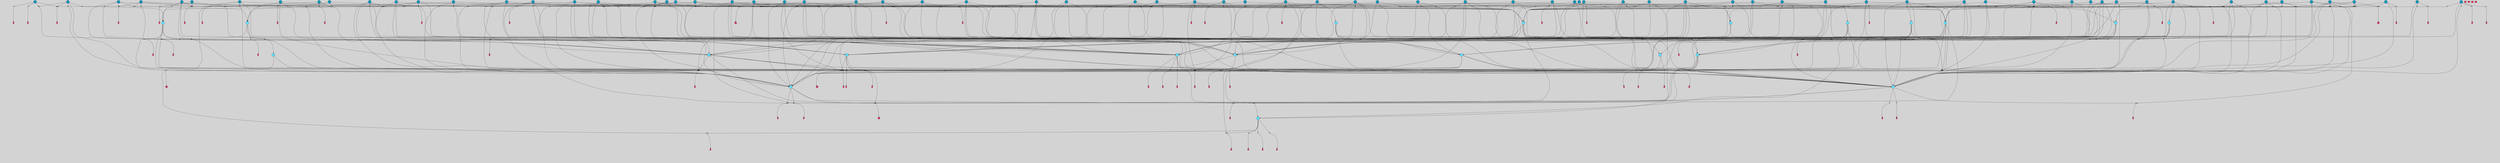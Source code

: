 // File exported with GEGELATI v1.3.1
// On the 2024-04-08 16:58:43
// With the File::TPGGraphDotExporter
digraph{
	graph[pad = "0.212, 0.055" bgcolor = lightgray]
	node[shape=circle style = filled label = ""]
		T3 [fillcolor="#66ddff"]
		T7 [fillcolor="#66ddff"]
		T9 [fillcolor="#66ddff"]
		T27 [fillcolor="#66ddff"]
		T82 [fillcolor="#66ddff"]
		T111 [fillcolor="#66ddff"]
		T129 [fillcolor="#66ddff"]
		T194 [fillcolor="#66ddff"]
		T319 [fillcolor="#66ddff"]
		T350 [fillcolor="#66ddff"]
		T413 [fillcolor="#66ddff"]
		T459 [fillcolor="#66ddff"]
		T557 [fillcolor="#66ddff"]
		T592 [fillcolor="#66ddff"]
		T613 [fillcolor="#66ddff"]
		T695 [fillcolor="#66ddff"]
		T767 [fillcolor="#66ddff"]
		T853 [fillcolor="#1199bb"]
		T879 [fillcolor="#1199bb"]
		T905 [fillcolor="#1199bb"]
		T930 [fillcolor="#1199bb"]
		T934 [fillcolor="#1199bb"]
		T935 [fillcolor="#1199bb"]
		T946 [fillcolor="#1199bb"]
		T954 [fillcolor="#1199bb"]
		T957 [fillcolor="#66ddff"]
		T970 [fillcolor="#1199bb"]
		T977 [fillcolor="#1199bb"]
		T981 [fillcolor="#1199bb"]
		T982 [fillcolor="#1199bb"]
		T991 [fillcolor="#1199bb"]
		T992 [fillcolor="#1199bb"]
		T993 [fillcolor="#1199bb"]
		T995 [fillcolor="#1199bb"]
		T1000 [fillcolor="#1199bb"]
		T1002 [fillcolor="#1199bb"]
		T1005 [fillcolor="#1199bb"]
		T1006 [fillcolor="#1199bb"]
		T1007 [fillcolor="#1199bb"]
		T802 [fillcolor="#66ddff"]
		T1010 [fillcolor="#1199bb"]
		T1015 [fillcolor="#1199bb"]
		T1017 [fillcolor="#1199bb"]
		T1018 [fillcolor="#1199bb"]
		T1025 [fillcolor="#1199bb"]
		T1029 [fillcolor="#1199bb"]
		T1031 [fillcolor="#1199bb"]
		T1039 [fillcolor="#1199bb"]
		T1044 [fillcolor="#1199bb"]
		T1045 [fillcolor="#66ddff"]
		T1049 [fillcolor="#1199bb"]
		T1056 [fillcolor="#66ddff"]
		T1057 [fillcolor="#1199bb"]
		T1058 [fillcolor="#1199bb"]
		T1059 [fillcolor="#1199bb"]
		T1060 [fillcolor="#1199bb"]
		T1061 [fillcolor="#1199bb"]
		T1062 [fillcolor="#1199bb"]
		T1063 [fillcolor="#1199bb"]
		T1064 [fillcolor="#1199bb"]
		T1065 [fillcolor="#1199bb"]
		T1066 [fillcolor="#1199bb"]
		T1068 [fillcolor="#1199bb"]
		T1069 [fillcolor="#1199bb"]
		T1070 [fillcolor="#1199bb"]
		T1071 [fillcolor="#1199bb"]
		T1072 [fillcolor="#1199bb"]
		T1073 [fillcolor="#1199bb"]
		T1074 [fillcolor="#1199bb"]
		T1075 [fillcolor="#1199bb"]
		T1076 [fillcolor="#1199bb"]
		T1077 [fillcolor="#1199bb"]
		T1078 [fillcolor="#1199bb"]
		T1079 [fillcolor="#1199bb"]
		T1080 [fillcolor="#1199bb"]
		T1081 [fillcolor="#1199bb"]
		T1082 [fillcolor="#1199bb"]
		T1083 [fillcolor="#1199bb"]
		T605 [fillcolor="#1199bb"]
		T792 [fillcolor="#1199bb"]
		T1084 [fillcolor="#1199bb"]
		T1085 [fillcolor="#1199bb"]
		T1086 [fillcolor="#1199bb"]
		T1087 [fillcolor="#1199bb"]
		T1088 [fillcolor="#1199bb"]
		T1089 [fillcolor="#1199bb"]
		T1090 [fillcolor="#1199bb"]
		T1091 [fillcolor="#1199bb"]
		T1092 [fillcolor="#1199bb"]
		T1093 [fillcolor="#1199bb"]
		T1094 [fillcolor="#1199bb"]
		T1095 [fillcolor="#1199bb"]
		T1096 [fillcolor="#1199bb"]
		T1097 [fillcolor="#1199bb"]
		T1098 [fillcolor="#1199bb"]
		T1099 [fillcolor="#1199bb"]
		P12672 [fillcolor="#cccccc" shape=point] //6|
		I12672 [shape=box style=invis label="6|1&2|6#1|7&#92;n10|7&2|0#1|5&#92;n9|4&0|1#2|2&#92;n8|6&0|0#1|0&#92;n"]
		P12672 -> I12672[style=invis]
		A7389 [fillcolor="#ff3366" shape=box margin=0.03 width=0 height=0 label="3"]
		T3 -> P12672 -> A7389
		P12673 [fillcolor="#cccccc" shape=point] //3|
		I12673 [shape=box style=invis label="7|6&2|4#0|2&#92;n10|3&2|7#1|4&#92;n11|6&0|4#0|1&#92;n7|1&0|0#2|6&#92;n7|6&0|3#2|6&#92;n4|0&2|6#0|1&#92;n4|4&2|5#0|2&#92;n4|6&0|4#2|7&#92;n10|0&2|3#1|5&#92;n2|6&0|5#0|2&#92;n1|0&2|3#0|7&#92;n1|6&2|0#0|5&#92;n6|2&0|1#0|7&#92;n9|2&0|3#2|7&#92;n5|3&0|6#0|6&#92;n1|7&2|5#2|3&#92;n8|1&2|7#0|6&#92;n1|0&2|5#2|1&#92;n7|1&2|2#2|5&#92;n7|4&2|6#0|3&#92;n"]
		P12673 -> I12673[style=invis]
		A7390 [fillcolor="#ff3366" shape=box margin=0.03 width=0 height=0 label="4"]
		T3 -> P12673 -> A7390
		P12674 [fillcolor="#cccccc" shape=point] //-3|
		I12674 [shape=box style=invis label="1|6&2|7#0|7&#92;n10|2&0|7#1|3&#92;n9|6&2|7#2|2&#92;n5|3&0|7#0|7&#92;n1|6&2|3#0|0&#92;n2|3&2|3#2|2&#92;n5|1&2|6#0|6&#92;n"]
		P12674 -> I12674[style=invis]
		A7391 [fillcolor="#ff3366" shape=box margin=0.03 width=0 height=0 label="7"]
		T7 -> P12674 -> A7391
		P12675 [fillcolor="#cccccc" shape=point] //5|
		I12675 [shape=box style=invis label="0|5&2|3#0|1&#92;n0|6&2|1#2|4&#92;n6|2&2|6#0|7&#92;n7|4&0|3#0|1&#92;n5|4&0|7#1|6&#92;n9|1&0|5#2|2&#92;n6|3&2|3#1|7&#92;n11|7&2|4#1|6&#92;n2|5&0|1#0|0&#92;n4|7&0|0#0|2&#92;n6|2&0|6#0|0&#92;n2|1&2|6#2|4&#92;n10|0&2|0#1|0&#92;n6|6&2|4#0|6&#92;n"]
		P12675 -> I12675[style=invis]
		A7392 [fillcolor="#ff3366" shape=box margin=0.03 width=0 height=0 label="8"]
		T7 -> P12675 -> A7392
		P12676 [fillcolor="#cccccc" shape=point] //-6|
		I12676 [shape=box style=invis label="11|1&0|7#2|0&#92;n10|4&0|1#1|0&#92;n4|3&2|4#2|1&#92;n0|5&2|0#0|0&#92;n6|1&0|0#0|3&#92;n8|2&2|0#0|4&#92;n11|4&2|0#1|6&#92;n7|0&2|6#2|3&#92;n5|3&2|6#2|0&#92;n2|0&2|0#0|4&#92;n"]
		P12676 -> I12676[style=invis]
		A7393 [fillcolor="#ff3366" shape=box margin=0.03 width=0 height=0 label="9"]
		T9 -> P12676 -> A7393
		P12677 [fillcolor="#cccccc" shape=point] //2|
		I12677 [shape=box style=invis label="6|3&2|7#1|4&#92;n8|6&0|0#2|5&#92;n2|1&0|2#0|3&#92;n8|7&0|6#0|4&#92;n2|1&2|0#0|1&#92;n0|0&2|2#2|3&#92;n6|6&0|7#2|1&#92;n6|1&0|7#2|6&#92;n5|4&2|7#0|4&#92;n0|3&0|4#2|0&#92;n11|0&2|0#2|5&#92;n4|5&2|5#2|4&#92;n5|7&0|6#0|4&#92;n9|7&2|5#0|3&#92;n5|4&2|1#0|3&#92;n5|3&0|1#1|7&#92;n0|4&0|3#2|5&#92;n"]
		P12677 -> I12677[style=invis]
		A7394 [fillcolor="#ff3366" shape=box margin=0.03 width=0 height=0 label="10"]
		T9 -> P12677 -> A7394
		P12678 [fillcolor="#cccccc" shape=point] //2|
		I12678 [shape=box style=invis label="9|1&2|3#0|1&#92;n5|2&2|0#2|4&#92;n3|6&2|5#2|7&#92;n7|0&2|5#0|4&#92;n1|2&0|3#0|5&#92;n7|3&2|7#0|0&#92;n"]
		P12678 -> I12678[style=invis]
		A7395 [fillcolor="#ff3366" shape=box margin=0.03 width=0 height=0 label="2"]
		T27 -> P12678 -> A7395
		P12679 [fillcolor="#cccccc" shape=point] //-6|
		I12679 [shape=box style=invis label="7|5&0|4#0|4&#92;n11|0&2|5#2|1&#92;n"]
		P12679 -> I12679[style=invis]
		A7396 [fillcolor="#ff3366" shape=box margin=0.03 width=0 height=0 label="3"]
		T27 -> P12679 -> A7396
		T27 -> P12673
		P12680 [fillcolor="#cccccc" shape=point] //0|
		I12680 [shape=box style=invis label="2|5&0|1#0|6&#92;n6|1&2|2#2|7&#92;n8|0&0|3#1|4&#92;n4|3&2|5#2|4&#92;n8|1&2|4#0|0&#92;n6|6&0|1#2|6&#92;n11|7&2|4#2|5&#92;n6|2&2|4#0|2&#92;n8|5&2|4#2|4&#92;n2|1&2|1#2|2&#92;n2|7&2|5#2|6&#92;n9|7&0|5#0|4&#92;n1|2&0|5#2|6&#92;n4|2&2|3#2|7&#92;n3|3&2|1#0|2&#92;n"]
		P12680 -> I12680[style=invis]
		A7397 [fillcolor="#ff3366" shape=box margin=0.03 width=0 height=0 label="5"]
		T27 -> P12680 -> A7397
		P12681 [fillcolor="#cccccc" shape=point] //0|
		I12681 [shape=box style=invis label="4|0&0|3#2|7&#92;n10|2&0|3#1|7&#92;n3|5&0|2#0|3&#92;n4|5&0|0#2|1&#92;n10|7&2|0#1|2&#92;n5|3&2|3#1|6&#92;n9|5&2|0#0|4&#92;n5|4&2|7#0|2&#92;n10|3&2|7#1|4&#92;n7|2&0|1#2|6&#92;n8|6&0|5#0|5&#92;n8|7&2|3#0|5&#92;n2|6&2|4#0|0&#92;n"]
		P12681 -> I12681[style=invis]
		A7398 [fillcolor="#ff3366" shape=box margin=0.03 width=0 height=0 label="5"]
		T27 -> P12681 -> A7398
		P12682 [fillcolor="#cccccc" shape=point] //6|
		I12682 [shape=box style=invis label="7|0&2|5#1|2&#92;n10|6&2|1#1|3&#92;n7|5&0|2#0|7&#92;n10|7&0|1#1|5&#92;n4|6&2|5#0|5&#92;n4|4&0|7#2|7&#92;n"]
		P12682 -> I12682[style=invis]
		A7399 [fillcolor="#ff3366" shape=box margin=0.03 width=0 height=0 label="7"]
		T82 -> P12682 -> A7399
		P12683 [fillcolor="#cccccc" shape=point] //6|
		I12683 [shape=box style=invis label="0|5&2|3#0|1&#92;n0|6&2|1#2|4&#92;n9|1&0|5#2|2&#92;n7|4&0|3#0|1&#92;n5|4&0|7#1|6&#92;n2|5&0|1#0|0&#92;n6|3&2|3#1|7&#92;n11|7&2|4#1|6&#92;n6|2&2|6#0|1&#92;n4|7&0|0#0|2&#92;n6|2&0|6#0|0&#92;n9|1&2|6#2|4&#92;n10|0&2|0#1|0&#92;n6|6&2|4#0|6&#92;n"]
		P12683 -> I12683[style=invis]
		A7400 [fillcolor="#ff3366" shape=box margin=0.03 width=0 height=0 label="8"]
		T82 -> P12683 -> A7400
		T82 -> P12676
		P12684 [fillcolor="#cccccc" shape=point] //-5|
		I12684 [shape=box style=invis label="0|0&2|3#0|2&#92;n10|5&0|6#1|3&#92;n7|3&0|6#2|3&#92;n3|4&0|6#0|6&#92;n10|5&0|2#1|1&#92;n5|0&0|1#0|3&#92;n6|6&2|5#1|5&#92;n7|4&0|2#1|7&#92;n5|7&0|1#2|5&#92;n1|5&0|0#0|3&#92;n7|5&2|1#2|6&#92;n9|0&0|2#0|0&#92;n4|0&2|4#0|0&#92;n4|6&0|0#2|3&#92;n3|1&0|6#2|5&#92;n7|7&2|1#2|3&#92;n9|4&2|2#0|6&#92;n"]
		P12684 -> I12684[style=invis]
		T111 -> P12684 -> T9
		P12685 [fillcolor="#cccccc" shape=point] //7|
		I12685 [shape=box style=invis label="7|4&2|1#2|0&#92;n4|1&2|4#2|3&#92;n5|0&2|0#2|2&#92;n6|1&2|4#2|6&#92;n"]
		P12685 -> I12685[style=invis]
		A7401 [fillcolor="#ff3366" shape=box margin=0.03 width=0 height=0 label="9"]
		T111 -> P12685 -> A7401
		P12686 [fillcolor="#cccccc" shape=point] //2|
		I12686 [shape=box style=invis label="3|0&2|0#0|1&#92;n11|2&0|7#1|6&#92;n8|7&2|4#0|5&#92;n5|3&0|2#2|6&#92;n4|4&2|4#2|6&#92;n3|0&0|7#0|1&#92;n2|7&2|2#2|5&#92;n9|3&2|6#2|7&#92;n7|7&0|0#0|4&#92;n6|1&2|4#1|3&#92;n5|4&2|0#1|6&#92;n1|3&0|7#0|4&#92;n"]
		P12686 -> I12686[style=invis]
		A7402 [fillcolor="#ff3366" shape=box margin=0.03 width=0 height=0 label="7"]
		T111 -> P12686 -> A7402
		T111 -> P12676
		P12687 [fillcolor="#cccccc" shape=point] //8|
		I12687 [shape=box style=invis label="9|0&0|1#2|0&#92;n10|1&2|5#1|4&#92;n8|2&2|6#0|4&#92;n2|4&2|5#2|3&#92;n4|2&2|2#0|2&#92;n7|5&0|2#0|0&#92;n8|2&2|1#1|3&#92;n8|7&0|7#2|1&#92;n1|1&0|0#0|7&#92;n5|6&2|5#1|0&#92;n6|6&2|5#0|0&#92;n11|4&0|3#2|6&#92;n4|2&2|4#0|7&#92;n5|6&0|1#2|0&#92;n11|3&0|2#0|7&#92;n"]
		P12687 -> I12687[style=invis]
		A7403 [fillcolor="#ff3366" shape=box margin=0.03 width=0 height=0 label="6"]
		T129 -> P12687 -> A7403
		P12688 [fillcolor="#cccccc" shape=point] //5|
		I12688 [shape=box style=invis label="3|0&2|0#0|1&#92;n3|0&0|7#0|1&#92;n5|3&0|2#2|6&#92;n4|4&2|4#2|6&#92;n11|2&0|7#1|6&#92;n2|7&2|2#2|5&#92;n9|3&2|6#2|7&#92;n7|7&0|0#0|4&#92;n6|1&2|4#2|3&#92;n5|4&2|0#1|6&#92;n1|3&0|7#0|4&#92;n"]
		P12688 -> I12688[style=invis]
		A7404 [fillcolor="#ff3366" shape=box margin=0.03 width=0 height=0 label="7"]
		T129 -> P12688 -> A7404
		P12689 [fillcolor="#cccccc" shape=point] //10|
		I12689 [shape=box style=invis label="4|5&2|7#2|1&#92;n1|7&2|3#0|6&#92;n3|5&2|2#0|3&#92;n10|3&0|7#1|4&#92;n7|1&0|4#2|6&#92;n10|2&0|3#1|7&#92;n9|5&2|0#0|4&#92;n4|0&0|3#2|7&#92;n11|4&2|6#1|2&#92;n5|4&2|7#0|2&#92;n2|6&2|4#0|0&#92;n6|5&0|7#2|1&#92;n5|3&2|3#1|6&#92;n10|7&2|0#1|2&#92;n"]
		P12689 -> I12689[style=invis]
		A7405 [fillcolor="#ff3366" shape=box margin=0.03 width=0 height=0 label="5"]
		T129 -> P12689 -> A7405
		P12690 [fillcolor="#cccccc" shape=point] //5|
		I12690 [shape=box style=invis label="9|4&2|3#1|3&#92;n0|4&2|4#0|5&#92;n6|1&2|6#2|5&#92;n4|0&0|5#2|0&#92;n"]
		P12690 -> I12690[style=invis]
		A7406 [fillcolor="#ff3366" shape=box margin=0.03 width=0 height=0 label="7"]
		T129 -> P12690 -> A7406
		P12691 [fillcolor="#cccccc" shape=point] //6|
		I12691 [shape=box style=invis label="9|4&2|7#0|6&#92;n8|4&0|1#1|0&#92;n1|3&0|0#2|1&#92;n2|4&0|6#2|2&#92;n5|1&2|5#0|7&#92;n3|0&0|3#2|6&#92;n2|2&2|6#0|2&#92;n8|4&0|4#2|2&#92;n5|1&2|4#0|3&#92;n9|4&0|6#0|6&#92;n5|0&2|2#1|5&#92;n11|7&0|0#1|1&#92;n0|4&0|3#0|3&#92;n7|7&2|4#2|5&#92;n1|5&0|1#2|1&#92;n"]
		P12691 -> I12691[style=invis]
		A7407 [fillcolor="#ff3366" shape=box margin=0.03 width=0 height=0 label="1"]
		T129 -> P12691 -> A7407
		P12692 [fillcolor="#cccccc" shape=point] //5|
		I12692 [shape=box style=invis label="3|0&2|0#2|1&#92;n3|0&0|7#0|1&#92;n5|3&0|2#2|6&#92;n4|4&2|4#2|6&#92;n5|4&2|0#1|6&#92;n2|7&2|2#2|5&#92;n1|3&0|7#0|4&#92;n11|6&2|2#0|7&#92;n7|7&0|0#0|4&#92;n6|1&2|4#2|3&#92;n11|0&0|7#1|6&#92;n9|3&2|6#2|7&#92;n"]
		P12692 -> I12692[style=invis]
		A7408 [fillcolor="#ff3366" shape=box margin=0.03 width=0 height=0 label="7"]
		T194 -> P12692 -> A7408
		P12693 [fillcolor="#cccccc" shape=point] //4|
		I12693 [shape=box style=invis label="7|1&0|6#0|1&#92;n6|7&2|7#1|7&#92;n10|1&2|1#1|1&#92;n9|6&2|2#1|4&#92;n4|7&0|4#2|2&#92;n9|6&0|5#1|1&#92;n10|0&2|6#1|6&#92;n5|1&0|1#2|3&#92;n10|1&0|5#1|0&#92;n3|4&2|3#0|0&#92;n8|2&0|5#2|4&#92;n1|6&2|0#0|0&#92;n2|3&0|1#2|6&#92;n5|2&2|2#1|6&#92;n2|2&0|1#2|1&#92;n3|1&2|7#0|3&#92;n6|7&2|3#0|4&#92;n"]
		P12693 -> I12693[style=invis]
		A7409 [fillcolor="#ff3366" shape=box margin=0.03 width=0 height=0 label="10"]
		T194 -> P12693 -> A7409
		P12694 [fillcolor="#cccccc" shape=point] //-4|
		I12694 [shape=box style=invis label="0|4&0|0#2|7&#92;n8|5&2|4#2|4&#92;n4|3&2|5#2|4&#92;n11|7&2|2#2|5&#92;n6|5&2|2#2|7&#92;n3|2&0|7#0|7&#92;n3|3&2|1#0|3&#92;n2|6&0|3#2|5&#92;n0|1&2|6#2|2&#92;n8|2&0|0#1|6&#92;n0|7&0|5#0|4&#92;n9|5&0|3#2|7&#92;n2|7&2|5#2|6&#92;n9|0&2|0#0|1&#92;n1|2&2|4#0|2&#92;n"]
		P12694 -> I12694[style=invis]
		T194 -> P12694 -> T27
		P12695 [fillcolor="#cccccc" shape=point] //7|
		I12695 [shape=box style=invis label="7|4&2|7#0|4&#92;n4|6&0|1#2|5&#92;n2|1&2|3#0|0&#92;n4|3&2|0#0|1&#92;n0|0&2|7#2|7&#92;n7|7&0|5#2|3&#92;n5|0&2|1#2|2&#92;n10|0&0|4#1|2&#92;n4|4&0|7#0|0&#92;n6|7&0|2#0|1&#92;n1|4&2|5#0|4&#92;n"]
		P12695 -> I12695[style=invis]
		A7410 [fillcolor="#ff3366" shape=box margin=0.03 width=0 height=0 label="0"]
		T194 -> P12695 -> A7410
		P12696 [fillcolor="#cccccc" shape=point] //9|
		I12696 [shape=box style=invis label="11|0&2|0#1|1&#92;n3|6&0|6#0|0&#92;n1|4&0|0#2|4&#92;n7|5&2|2#1|3&#92;n11|7&2|6#1|7&#92;n5|2&0|6#1|5&#92;n9|5&0|6#0|3&#92;n2|2&2|7#0|5&#92;n9|3&2|2#2|0&#92;n11|0&2|7#0|1&#92;n1|1&2|0#0|1&#92;n6|6&0|6#1|2&#92;n9|7&0|1#0|3&#92;n2|0&2|4#2|5&#92;n2|4&2|2#0|0&#92;n6|1&2|1#1|7&#92;n10|7&2|5#1|6&#92;n11|5&2|7#2|4&#92;n"]
		P12696 -> I12696[style=invis]
		A7411 [fillcolor="#ff3366" shape=box margin=0.03 width=0 height=0 label="1"]
		T319 -> P12696 -> A7411
		T319 -> P12690
		P12697 [fillcolor="#cccccc" shape=point] //9|
		I12697 [shape=box style=invis label="9|6&2|0#1|3&#92;n7|1&0|3#0|4&#92;n9|6&2|0#0|1&#92;n1|5&0|0#0|5&#92;n8|6&2|4#0|0&#92;n7|4&2|4#0|7&#92;n6|0&2|4#2|0&#92;n7|7&2|4#2|2&#92;n"]
		P12697 -> I12697[style=invis]
		A7412 [fillcolor="#ff3366" shape=box margin=0.03 width=0 height=0 label="5"]
		T319 -> P12697 -> A7412
		T319 -> P12694
		P12698 [fillcolor="#cccccc" shape=point] //-4|
		I12698 [shape=box style=invis label="11|3&0|7#1|7&#92;n11|7&0|7#2|7&#92;n5|3&0|3#2|0&#92;n0|1&2|2#0|4&#92;n0|0&0|4#2|5&#92;n6|3&2|1#2|3&#92;n11|7&0|0#0|4&#92;n0|0&0|0#0|2&#92;n1|1&0|4#0|3&#92;n6|5&2|7#1|2&#92;n6|6&0|3#2|7&#92;n6|2&0|4#0|0&#92;n5|5&2|6#0|5&#92;n"]
		P12698 -> I12698[style=invis]
		A7413 [fillcolor="#ff3366" shape=box margin=0.03 width=0 height=0 label="8"]
		T319 -> P12698 -> A7413
		T350 -> P12694
		T350 -> P12695
		P12699 [fillcolor="#cccccc" shape=point] //3|
		I12699 [shape=box style=invis label="5|4&2|7#0|1&#92;n0|6&0|6#2|2&#92;n9|5&2|2#2|0&#92;n3|6&2|7#0|2&#92;n3|5&0|0#0|6&#92;n2|6&0|6#2|2&#92;n2|6&2|2#0|0&#92;n5|1&0|4#0|5&#92;n2|6&0|5#2|5&#92;n1|0&0|7#2|2&#92;n4|7&0|6#2|4&#92;n7|3&0|6#2|5&#92;n1|1&0|1#0|3&#92;n"]
		P12699 -> I12699[style=invis]
		A7414 [fillcolor="#ff3366" shape=box margin=0.03 width=0 height=0 label="1"]
		T350 -> P12699 -> A7414
		P12700 [fillcolor="#cccccc" shape=point] //-2|
		I12700 [shape=box style=invis label="2|0&2|3#2|5&#92;n10|3&2|7#1|4&#92;n8|1&2|7#0|6&#92;n7|6&0|3#2|6&#92;n4|0&2|6#0|1&#92;n4|4&2|5#0|2&#92;n4|6&0|2#2|7&#92;n7|6&2|4#0|2&#92;n11|7&2|7#0|3&#92;n6|6&0|3#0|6&#92;n1|6&2|0#0|5&#92;n11|6&0|4#0|1&#92;n2|6&0|5#0|2&#92;n6|2&0|1#0|7&#92;n9|2&0|3#2|7&#92;n5|3&0|6#0|6&#92;n7|1&2|2#2|5&#92;n1|0&2|3#0|7&#92;n1|0&2|5#0|1&#92;n3|4&2|6#0|3&#92;n"]
		P12700 -> I12700[style=invis]
		A7415 [fillcolor="#ff3366" shape=box margin=0.03 width=0 height=0 label="4"]
		T350 -> P12700 -> A7415
		T350 -> P12695
		P12701 [fillcolor="#cccccc" shape=point] //-4|
		I12701 [shape=box style=invis label="1|5&2|1#2|4&#92;n3|0&2|3#2|6&#92;n0|3&0|0#0|1&#92;n8|6&2|5#1|5&#92;n9|7&2|5#2|0&#92;n4|1&0|7#2|2&#92;n4|2&0|3#0|0&#92;n"]
		P12701 -> I12701[style=invis]
		A7416 [fillcolor="#ff3366" shape=box margin=0.03 width=0 height=0 label="2"]
		T413 -> P12701 -> A7416
		T413 -> P12683
		P12702 [fillcolor="#cccccc" shape=point] //-4|
		I12702 [shape=box style=invis label="7|5&2|2#0|7&#92;n9|6&2|3#0|3&#92;n10|6&2|1#1|0&#92;n8|0&0|5#1|3&#92;n7|5&0|5#1|5&#92;n5|1&2|5#2|1&#92;n"]
		P12702 -> I12702[style=invis]
		A7417 [fillcolor="#ff3366" shape=box margin=0.03 width=0 height=0 label="7"]
		T413 -> P12702 -> A7417
		T413 -> P12693
		P12703 [fillcolor="#cccccc" shape=point] //-5|
		I12703 [shape=box style=invis label="7|7&2|4#0|6&#92;n8|5&2|1#0|3&#92;n0|0&0|0#2|7&#92;n2|2&0|5#2|4&#92;n1|0&2|5#0|2&#92;n11|1&2|3#0|5&#92;n2|7&2|0#2|3&#92;n9|4&2|7#1|2&#92;n5|5&0|7#0|5&#92;n"]
		P12703 -> I12703[style=invis]
		T413 -> P12703 -> T319
		T459 -> P12701
		T459 -> P12702
		T459 -> P12693
		T459 -> P12703
		P12704 [fillcolor="#cccccc" shape=point] //8|
		I12704 [shape=box style=invis label="6|5&2|5#0|4&#92;n9|0&0|5#0|7&#92;n2|6&0|4#2|4&#92;n7|1&0|3#0|2&#92;n1|4&2|4#0|3&#92;n3|2&2|2#0|3&#92;n"]
		P12704 -> I12704[style=invis]
		T459 -> P12704 -> T350
		T557 -> P12703
		T557 -> P12672
		T557 -> P12693
		P12705 [fillcolor="#cccccc" shape=point] //4|
		I12705 [shape=box style=invis label="7|1&0|6#0|1&#92;n5|2&2|5#1|6&#92;n10|1&2|1#1|1&#92;n9|6&2|2#1|4&#92;n4|7&0|4#2|2&#92;n9|6&0|4#1|1&#92;n10|0&2|6#1|6&#92;n5|1&0|1#2|3&#92;n1|6&2|0#0|1&#92;n8|2&0|5#2|4&#92;n3|4&2|3#0|0&#92;n10|1&0|5#1|0&#92;n2|2&0|1#2|1&#92;n3|1&2|7#0|3&#92;n"]
		P12705 -> I12705[style=invis]
		A7418 [fillcolor="#ff3366" shape=box margin=0.03 width=0 height=0 label="10"]
		T557 -> P12705 -> A7418
		P12706 [fillcolor="#cccccc" shape=point] //1|
		I12706 [shape=box style=invis label="10|5&2|0#1|7&#92;n9|2&2|7#2|2&#92;n9|0&2|5#2|1&#92;n"]
		P12706 -> I12706[style=invis]
		A7419 [fillcolor="#ff3366" shape=box margin=0.03 width=0 height=0 label="3"]
		T557 -> P12706 -> A7419
		T592 -> P12703
		T592 -> P12693
		T592 -> P12705
		T592 -> P12706
		P12707 [fillcolor="#cccccc" shape=point] //-6|
		I12707 [shape=box style=invis label="0|3&2|3#2|0&#92;n3|7&2|2#2|6&#92;n11|5&2|6#0|2&#92;n5|5&2|6#2|0&#92;n3|0&0|6#0|3&#92;n4|7&0|7#2|7&#92;n7|2&2|5#1|5&#92;n9|4&2|3#1|5&#92;n2|5&2|7#2|4&#92;n1|2&0|5#0|1&#92;n5|4&2|4#1|3&#92;n7|0&0|7#1|1&#92;n9|3&0|6#1|4&#92;n"]
		P12707 -> I12707[style=invis]
		A7420 [fillcolor="#ff3366" shape=box margin=0.03 width=0 height=0 label="5"]
		T592 -> P12707 -> A7420
		P12708 [fillcolor="#cccccc" shape=point] //4|
		I12708 [shape=box style=invis label="0|5&2|3#0|1&#92;n0|6&2|1#0|4&#92;n6|6&2|4#0|6&#92;n4|4&0|6#0|3&#92;n10|0&2|0#1|5&#92;n2|5&0|1#0|0&#92;n7|4&0|3#0|1&#92;n11|7&2|4#1|6&#92;n1|1&0|5#2|2&#92;n6|2&2|6#0|1&#92;n1|2&0|6#0|0&#92;n9|3&2|0#0|0&#92;n9|2&2|6#2|4&#92;n7|4&0|0#2|1&#92;n6|3&2|3#1|7&#92;n0|0&2|4#2|5&#92;n"]
		P12708 -> I12708[style=invis]
		A7421 [fillcolor="#ff3366" shape=box margin=0.03 width=0 height=0 label="8"]
		T613 -> P12708 -> A7421
		T613 -> P12702
		P12709 [fillcolor="#cccccc" shape=point] //2|
		I12709 [shape=box style=invis label="7|7&2|4#0|6&#92;n8|5&2|1#0|3&#92;n9|7&2|2#2|2&#92;n0|0&0|0#2|7&#92;n1|0&2|5#0|2&#92;n2|2&0|5#2|4&#92;n11|1&2|3#0|5&#92;n2|7&2|1#2|3&#92;n9|4&2|7#1|2&#92;n5|0&0|7#0|5&#92;n"]
		P12709 -> I12709[style=invis]
		T613 -> P12709 -> T319
		T613 -> P12689
		P12710 [fillcolor="#cccccc" shape=point] //8|
		I12710 [shape=box style=invis label="11|4&2|0#1|6&#92;n4|3&0|6#0|5&#92;n3|0&2|6#0|3&#92;n9|3&2|5#0|5&#92;n2|6&0|6#2|1&#92;n9|7&0|5#1|4&#92;n"]
		P12710 -> I12710[style=invis]
		T613 -> P12710 -> T194
		P12711 [fillcolor="#cccccc" shape=point] //-5|
		I12711 [shape=box style=invis label="0|5&2|3#0|1&#92;n0|6&2|1#2|4&#92;n6|2&2|6#0|7&#92;n9|0&2|7#1|1&#92;n7|4&0|3#0|1&#92;n3|5&2|7#0|6&#92;n11|7&2|3#1|6&#92;n2|1&2|6#2|4&#92;n5|0&0|7#1|6&#92;n2|5&0|1#0|0&#92;n4|7&0|0#0|2&#92;n6|2&0|6#0|0&#92;n9|1&2|5#2|2&#92;n10|0&0|0#1|0&#92;n2|7&2|6#0|3&#92;n6|6&2|4#0|6&#92;n"]
		P12711 -> I12711[style=invis]
		T695 -> P12711 -> T129
		P12712 [fillcolor="#cccccc" shape=point] //-5|
		I12712 [shape=box style=invis label="11|4&2|0#1|6&#92;n2|6&0|6#2|1&#92;n9|1&2|5#0|5&#92;n3|0&2|6#0|3&#92;n9|7&0|5#1|4&#92;n"]
		P12712 -> I12712[style=invis]
		T695 -> P12712 -> T194
		P12713 [fillcolor="#cccccc" shape=point] //4|
		I12713 [shape=box style=invis label="0|5&2|3#0|1&#92;n0|6&2|1#2|4&#92;n6|2&2|6#0|7&#92;n9|1&2|5#2|2&#92;n7|4&0|3#0|1&#92;n11|7&2|4#1|6&#92;n9|0&2|7#1|1&#92;n5|4&0|7#1|6&#92;n2|5&0|1#0|0&#92;n4|7&0|0#0|2&#92;n6|2&0|6#0|0&#92;n2|1&2|6#2|4&#92;n10|0&0|0#1|0&#92;n2|7&2|6#0|3&#92;n6|6&2|4#0|6&#92;n"]
		P12713 -> I12713[style=invis]
		T695 -> P12713 -> T129
		P12714 [fillcolor="#cccccc" shape=point] //9|
		I12714 [shape=box style=invis label="8|0&0|5#0|1&#92;n0|6&2|0#0|7&#92;n5|7&0|1#1|4&#92;n5|1&0|6#2|7&#92;n11|3&0|7#1|6&#92;n10|2&2|5#1|6&#92;n10|0&0|3#1|4&#92;n0|0&2|5#0|7&#92;n0|0&2|5#0|1&#92;n0|4&2|2#2|3&#92;n11|7&2|5#0|5&#92;n"]
		P12714 -> I12714[style=invis]
		T695 -> P12714 -> T7
		P12715 [fillcolor="#cccccc" shape=point] //6|
		I12715 [shape=box style=invis label="0|5&0|3#0|2&#92;n5|7&0|4#0|1&#92;n10|0&2|2#1|2&#92;n8|7&2|0#1|7&#92;n10|6&2|2#1|5&#92;n"]
		P12715 -> I12715[style=invis]
		A7422 [fillcolor="#ff3366" shape=box margin=0.03 width=0 height=0 label="2"]
		T767 -> P12715 -> A7422
		T767 -> P12710
		P12716 [fillcolor="#cccccc" shape=point] //-1|
		I12716 [shape=box style=invis label="2|1&2|6#2|4&#92;n2|3&2|4#2|7&#92;n0|4&2|5#0|1&#92;n5|7&2|1#2|3&#92;n0|6&2|1#2|4&#92;n7|4&0|3#0|1&#92;n10|0&0|0#1|0&#92;n9|1&0|5#2|2&#92;n5|4&0|7#1|6&#92;n2|5&0|1#0|0&#92;n4|7&0|0#0|4&#92;n6|2&0|6#0|0&#92;n9|0&2|7#1|1&#92;n11|7&2|4#1|1&#92;n"]
		P12716 -> I12716[style=invis]
		T767 -> P12716 -> T129
		P12717 [fillcolor="#cccccc" shape=point] //6|
		I12717 [shape=box style=invis label="1|4&2|6#0|3&#92;n11|7&0|6#2|3&#92;n5|7&2|3#2|2&#92;n11|1&0|4#2|6&#92;n8|7&0|4#2|1&#92;n9|6&2|4#1|4&#92;n3|2&2|2#0|6&#92;n2|4&0|5#0|7&#92;n10|0&0|1#1|2&#92;n2|7&2|7#2|6&#92;n4|3&0|6#0|3&#92;n5|0&0|5#1|5&#92;n10|6&2|0#1|4&#92;n8|4&2|1#2|5&#92;n1|4&2|7#2|0&#92;n4|3&0|4#2|4&#92;n4|5&2|7#0|6&#92;n11|5&2|6#2|6&#92;n0|3&0|5#0|1&#92;n"]
		P12717 -> I12717[style=invis]
		T767 -> P12717 -> T129
		T767 -> P12702
		P12718 [fillcolor="#cccccc" shape=point] //4|
		I12718 [shape=box style=invis label="2|6&0|6#2|1&#92;n4|3&0|2#0|5&#92;n3|0&2|6#0|3&#92;n9|3&2|5#0|5&#92;n11|4&2|0#1|6&#92;n9|7&0|5#1|4&#92;n"]
		P12718 -> I12718[style=invis]
		T853 -> P12718 -> T557
		P12719 [fillcolor="#cccccc" shape=point] //-2|
		I12719 [shape=box style=invis label="5|3&2|5#1|5&#92;n11|6&2|7#1|6&#92;n0|7&2|1#0|6&#92;n4|1&2|5#0|0&#92;n2|6&0|6#2|1&#92;n1|0&2|6#0|3&#92;n10|3&2|7#1|2&#92;n"]
		P12719 -> I12719[style=invis]
		T853 -> P12719 -> T194
		T853 -> P12672
		T853 -> P12709
		P12720 [fillcolor="#cccccc" shape=point] //-9|
		I12720 [shape=box style=invis label="1|7&0|2#0|4&#92;n0|3&2|3#2|2&#92;n1|7&2|1#2|6&#92;n4|5&2|1#0|0&#92;n2|5&2|0#0|2&#92;n1|0&2|2#2|5&#92;n8|6&0|0#1|5&#92;n1|3&0|3#2|3&#92;n6|5&2|6#2|7&#92;n10|3&2|5#1|5&#92;n3|7&2|5#2|2&#92;n3|5&2|1#0|3&#92;n6|7&2|2#1|1&#92;n8|1&2|3#0|5&#92;n"]
		P12720 -> I12720[style=invis]
		T853 -> P12720 -> T459
		P12721 [fillcolor="#cccccc" shape=point] //-2|
		I12721 [shape=box style=invis label="4|3&0|6#0|3&#92;n5|7&2|3#2|2&#92;n1|4&2|6#2|3&#92;n5|6&0|7#1|2&#92;n9|2&2|4#1|4&#92;n2|4&0|5#0|7&#92;n10|0&0|6#1|2&#92;n5|7&2|5#1|5&#92;n3|1&0|6#0|2&#92;n2|7&2|7#2|6&#92;n5|4&0|5#1|5&#92;n10|4&2|5#1|7&#92;n10|6&2|0#1|4&#92;n11|5&2|6#2|3&#92;n4|0&0|4#2|4&#92;n8|4&2|1#2|5&#92;n4|5&2|7#0|6&#92;n"]
		P12721 -> I12721[style=invis]
		T879 -> P12721 -> T111
		P12722 [fillcolor="#cccccc" shape=point] //-5|
		I12722 [shape=box style=invis label="9|0&2|4#2|5&#92;n9|6&2|7#2|6&#92;n11|4&2|0#1|6&#92;n10|2&2|2#1|6&#92;n9|7&0|5#1|4&#92;n2|1&0|3#2|1&#92;n1|7&0|6#2|6&#92;n9|3&2|5#2|5&#92;n4|5&0|6#0|7&#92;n3|0&2|6#0|3&#92;n1|6&0|2#0|7&#92;n"]
		P12722 -> I12722[style=invis]
		T879 -> P12722 -> T194
		P12723 [fillcolor="#cccccc" shape=point] //8|
		I12723 [shape=box style=invis label="2|7&2|0#2|3&#92;n2|2&0|5#2|2&#92;n9|0&2|2#0|4&#92;n8|0&2|1#0|3&#92;n8|2&0|2#2|1&#92;n0|0&0|0#2|7&#92;n7|6&2|4#0|6&#92;n11|3&2|0#1|3&#92;n3|4&2|7#0|2&#92;n10|6&0|7#1|3&#92;n"]
		P12723 -> I12723[style=invis]
		T879 -> P12723 -> T319
		P12724 [fillcolor="#cccccc" shape=point] //-6|
		I12724 [shape=box style=invis label="7|5&2|2#0|7&#92;n7|5&0|5#1|5&#92;n10|6&2|1#1|0&#92;n8|0&0|5#1|3&#92;n9|6&2|3#0|3&#92;n5|1&2|5#1|1&#92;n"]
		P12724 -> I12724[style=invis]
		A7423 [fillcolor="#ff3366" shape=box margin=0.03 width=0 height=0 label="7"]
		T879 -> P12724 -> A7423
		P12725 [fillcolor="#cccccc" shape=point] //-8|
		I12725 [shape=box style=invis label="6|0&2|1#2|4&#92;n1|3&2|6#0|2&#92;n0|5&2|1#2|7&#92;n7|7&2|3#0|6&#92;n9|1&2|3#0|0&#92;n0|0&0|6#2|1&#92;n11|2&2|4#2|0&#92;n1|6&0|4#2|4&#92;n5|2&0|2#1|1&#92;n7|4&0|6#2|3&#92;n"]
		P12725 -> I12725[style=invis]
		A7424 [fillcolor="#ff3366" shape=box margin=0.03 width=0 height=0 label="0"]
		T879 -> P12725 -> A7424
		T905 -> P12703
		P12726 [fillcolor="#cccccc" shape=point] //2|
		I12726 [shape=box style=invis label="5|2&2|2#1|6&#92;n6|7&2|7#1|7&#92;n10|1&2|1#1|1&#92;n9|6&2|2#1|4&#92;n9|6&0|5#1|1&#92;n10|0&2|6#1|6&#92;n5|1&0|1#2|3&#92;n10|1&0|3#1|0&#92;n3|4&2|3#0|0&#92;n8|2&0|5#2|4&#92;n1|6&2|0#0|0&#92;n2|3&0|1#2|6&#92;n7|1&0|6#0|1&#92;n2|2&0|1#2|1&#92;n3|1&2|7#0|3&#92;n6|7&2|3#0|4&#92;n"]
		P12726 -> I12726[style=invis]
		A7425 [fillcolor="#ff3366" shape=box margin=0.03 width=0 height=0 label="10"]
		T905 -> P12726 -> A7425
		T905 -> P12706
		P12727 [fillcolor="#cccccc" shape=point] //5|
		I12727 [shape=box style=invis label="7|7&2|4#0|6&#92;n2|2&0|7#2|4&#92;n11|1&2|3#0|5&#92;n5|6&2|3#2|6&#92;n1|0&2|5#0|2&#92;n2|7&2|0#2|3&#92;n8|5&2|1#0|3&#92;n9|4&2|7#1|2&#92;n5|5&0|7#0|5&#92;n"]
		P12727 -> I12727[style=invis]
		T905 -> P12727 -> T319
		P12728 [fillcolor="#cccccc" shape=point] //4|
		I12728 [shape=box style=invis label="10|0&2|3#1|5&#92;n7|1&0|0#2|6&#92;n1|0&2|3#0|7&#92;n1|0&2|5#0|1&#92;n1|7&2|3#0|4&#92;n5|3&0|6#0|6&#92;n1|7&2|5#2|0&#92;n7|4&2|4#0|1&#92;n7|6&0|4#2|6&#92;n2|6&0|5#0|2&#92;n1|6&2|0#0|5&#92;n6|2&0|1#0|7&#92;n4|4&2|0#0|2&#92;n4|6&0|4#2|7&#92;n8|1&2|7#0|6&#92;n11|4&2|0#2|3&#92;n4|0&2|6#0|1&#92;n7|1&2|2#2|5&#92;n4|2&2|5#2|2&#92;n"]
		P12728 -> I12728[style=invis]
		T905 -> P12728 -> T459
		P12729 [fillcolor="#cccccc" shape=point] //0|
		I12729 [shape=box style=invis label="11|2&2|7#2|3&#92;n0|0&0|0#2|7&#92;n2|2&0|5#2|4&#92;n11|5&0|5#0|5&#92;n6|7&2|4#2|2&#92;n6|6&2|6#2|1&#92;n6|0&0|1#0|3&#92;n11|1&2|3#0|2&#92;n"]
		P12729 -> I12729[style=invis]
		T930 -> P12729 -> T319
		P12730 [fillcolor="#cccccc" shape=point] //2|
		I12730 [shape=box style=invis label="10|0&2|3#1|5&#92;n7|1&0|0#2|6&#92;n1|0&2|3#0|7&#92;n1|0&2|5#0|1&#92;n5|3&0|6#0|6&#92;n4|0&2|6#0|1&#92;n3|3&0|7#0|0&#92;n7|4&2|4#0|1&#92;n7|6&0|4#2|6&#92;n2|6&0|5#0|2&#92;n1|6&2|0#0|5&#92;n6|2&0|1#0|7&#92;n4|4&2|0#0|2&#92;n4|6&0|4#2|7&#92;n8|1&2|7#0|6&#92;n11|4&2|0#2|3&#92;n4|7&2|5#2|0&#92;n7|1&2|2#2|5&#92;n4|2&2|5#2|2&#92;n"]
		P12730 -> I12730[style=invis]
		T930 -> P12730 -> T459
		P12731 [fillcolor="#cccccc" shape=point] //-8|
		I12731 [shape=box style=invis label="3|0&0|7#0|1&#92;n3|4&0|7#0|1&#92;n"]
		P12731 -> I12731[style=invis]
		A7426 [fillcolor="#ff3366" shape=box margin=0.03 width=0 height=0 label="3"]
		T930 -> P12731 -> A7426
		P12732 [fillcolor="#cccccc" shape=point] //-7|
		I12732 [shape=box style=invis label="0|5&2|3#0|1&#92;n0|6&2|1#2|4&#92;n7|4&0|3#0|1&#92;n9|1&2|5#2|2&#92;n6|2&2|6#0|7&#92;n11|7&0|5#1|6&#92;n9|0&2|7#1|1&#92;n5|4&0|7#1|6&#92;n2|5&0|1#0|0&#92;n6|2&0|6#0|0&#92;n4|7&0|0#0|2&#92;n2|1&2|6#2|4&#92;n10|0&0|0#1|0&#92;n2|7&2|6#0|3&#92;n2|4&0|6#0|2&#92;n6|6&2|4#0|6&#92;n"]
		P12732 -> I12732[style=invis]
		T934 -> P12732 -> T129
		P12733 [fillcolor="#cccccc" shape=point] //6|
		I12733 [shape=box style=invis label="10|0&2|3#1|5&#92;n1|0&2|3#0|7&#92;n4|0&2|6#0|1&#92;n5|3&0|6#0|6&#92;n8|1&2|7#1|6&#92;n2|6&0|5#0|2&#92;n7|4&0|4#2|6&#92;n7|6&2|4#0|1&#92;n1|6&2|0#0|5&#92;n6|2&0|1#0|7&#92;n9|2&0|3#2|7&#92;n9|1&2|6#1|0&#92;n4|4&2|0#0|2&#92;n4|6&0|4#2|7&#92;n1|7&2|5#2|0&#92;n11|4&2|0#2|3&#92;n1|0&2|5#0|1&#92;n7|1&2|2#2|5&#92;n4|2&2|5#2|2&#92;n"]
		P12733 -> I12733[style=invis]
		T934 -> P12733 -> T459
		P12734 [fillcolor="#cccccc" shape=point] //3|
		I12734 [shape=box style=invis label="7|6&0|6#1|2&#92;n3|3&2|5#0|2&#92;n11|4&0|0#1|6&#92;n3|0&0|6#0|3&#92;n9|2&2|6#0|7&#92;n6|0&2|3#1|6&#92;n2|5&2|4#2|5&#92;n"]
		P12734 -> I12734[style=invis]
		T934 -> P12734 -> T194
		P12735 [fillcolor="#cccccc" shape=point] //-1|
		I12735 [shape=box style=invis label="0|6&0|3#2|0&#92;n5|0&0|7#2|2&#92;n3|6&2|4#2|1&#92;n9|4&0|3#0|0&#92;n10|2&2|6#1|1&#92;n4|2&0|0#0|0&#92;n1|7&0|1#2|0&#92;n11|7&2|6#1|6&#92;n1|1&2|0#2|2&#92;n10|7&2|2#1|7&#92;n1|2&0|3#0|5&#92;n0|3&0|3#2|5&#92;n8|6&0|5#1|2&#92;n0|6&2|4#2|2&#92;n"]
		P12735 -> I12735[style=invis]
		T935 -> P12735 -> T3
		P12736 [fillcolor="#cccccc" shape=point] //-5|
		I12736 [shape=box style=invis label="7|7&2|4#0|4&#92;n5|5&0|7#0|5&#92;n10|6&0|4#1|3&#92;n2|2&0|7#2|4&#92;n0|0&0|0#2|7&#92;n1|0&2|5#0|2&#92;n11|1&2|3#0|5&#92;n9|4&2|7#1|2&#92;n8|5&2|1#0|3&#92;n"]
		P12736 -> I12736[style=invis]
		T935 -> P12736 -> T319
		P12737 [fillcolor="#cccccc" shape=point] //6|
		I12737 [shape=box style=invis label="5|5&0|3#1|2&#92;n5|3&0|7#2|6&#92;n6|3&2|7#2|2&#92;n2|4&0|3#0|2&#92;n11|3&2|2#2|4&#92;n11|3&0|5#2|1&#92;n3|2&2|4#0|0&#92;n8|0&2|2#2|0&#92;n"]
		P12737 -> I12737[style=invis]
		T935 -> P12737 -> T319
		T935 -> P12712
		P12738 [fillcolor="#cccccc" shape=point] //-8|
		I12738 [shape=box style=invis label="2|6&0|6#2|1&#92;n3|4&0|3#0|7&#92;n3|0&2|6#0|3&#92;n1|3&0|6#0|5&#92;n9|3&2|5#0|5&#92;n9|7&0|5#1|4&#92;n"]
		P12738 -> I12738[style=invis]
		T935 -> P12738 -> T592
		P12739 [fillcolor="#cccccc" shape=point] //3|
		I12739 [shape=box style=invis label="0|5&2|3#0|1&#92;n0|6&2|1#2|4&#92;n3|3&2|2#2|0&#92;n5|2&2|6#0|7&#92;n5|4&0|7#1|6&#92;n7|4&0|3#0|1&#92;n9|0&2|7#1|1&#92;n9|1&2|5#2|2&#92;n2|5&0|1#0|0&#92;n4|7&0|0#0|2&#92;n6|2&0|6#0|0&#92;n2|1&2|1#2|4&#92;n10|0&0|0#1|0&#92;n2|7&2|6#0|3&#92;n6|6&2|4#0|6&#92;n"]
		P12739 -> I12739[style=invis]
		T946 -> P12739 -> T129
		P12740 [fillcolor="#cccccc" shape=point] //4|
		I12740 [shape=box style=invis label="10|0&2|3#1|5&#92;n7|1&0|0#2|6&#92;n1|0&2|3#0|7&#92;n4|0&2|6#0|1&#92;n5|3&0|6#0|6&#92;n1|7&2|5#2|0&#92;n7|6&2|4#0|1&#92;n7|6&0|4#2|6&#92;n2|6&0|5#0|2&#92;n1|6&2|0#0|5&#92;n6|2&0|1#0|7&#92;n9|2&0|3#2|7&#92;n4|4&2|0#0|2&#92;n4|6&0|4#2|7&#92;n8|1&2|7#0|6&#92;n11|4&2|0#2|3&#92;n1|0&2|5#0|1&#92;n7|1&2|2#2|5&#92;n4|2&2|5#2|2&#92;n"]
		P12740 -> I12740[style=invis]
		T946 -> P12740 -> T459
		T946 -> P12738
		T946 -> P12676
		P12741 [fillcolor="#cccccc" shape=point] //1|
		I12741 [shape=box style=invis label="0|5&2|3#0|1&#92;n7|6&0|0#2|1&#92;n0|6&2|1#2|4&#92;n11|1&0|2#1|2&#92;n6|2&0|6#0|0&#92;n2|5&0|1#0|0&#92;n5|4&0|7#1|6&#92;n7|4&0|6#0|1&#92;n6|2&2|6#0|1&#92;n11|7&2|4#1|6&#92;n4|7&0|0#0|2&#92;n9|1&0|5#0|2&#92;n9|1&2|6#2|4&#92;n10|0&2|0#1|0&#92;n6|6&2|4#0|6&#92;n"]
		P12741 -> I12741[style=invis]
		A7427 [fillcolor="#ff3366" shape=box margin=0.03 width=0 height=0 label="8"]
		T946 -> P12741 -> A7427
		T954 -> P12718
		P12742 [fillcolor="#cccccc" shape=point] //2|
		I12742 [shape=box style=invis label="6|3&0|5#1|5&#92;n5|0&2|5#2|4&#92;n0|7&2|1#0|6&#92;n11|5&0|5#2|7&#92;n2|6&0|6#2|1&#92;n4|1&2|5#0|4&#92;n6|7&2|1#0|1&#92;n1|3&2|6#0|3&#92;n"]
		P12742 -> I12742[style=invis]
		T954 -> P12742 -> T194
		P12743 [fillcolor="#cccccc" shape=point] //2|
		I12743 [shape=box style=invis label="6|3&0|0#0|2&#92;n11|5&0|2#2|1&#92;n0|2&0|6#2|0&#92;n1|4&0|3#0|3&#92;n7|7&2|7#2|4&#92;n0|0&2|0#0|2&#92;n1|6&2|0#0|2&#92;n11|7&2|3#1|3&#92;n"]
		P12743 -> I12743[style=invis]
		T954 -> P12743 -> T319
		P12744 [fillcolor="#cccccc" shape=point] //-3|
		I12744 [shape=box style=invis label="9|0&2|5#2|5&#92;n1|7&2|1#2|6&#92;n6|7&2|6#1|1&#92;n1|3&0|3#2|3&#92;n3|4&0|6#0|6&#92;n1|7&0|2#0|2&#92;n3|7&0|6#2|6&#92;n8|6&0|0#1|5&#92;n6|5&2|6#2|7&#92;n3|7&2|1#0|2&#92;n2|5&0|0#0|2&#92;n8|1&2|3#0|5&#92;n"]
		P12744 -> I12744[style=invis]
		T954 -> P12744 -> T459
		T957 -> P12735
		T957 -> P12736
		T957 -> P12737
		T957 -> P12738
		P12745 [fillcolor="#cccccc" shape=point] //4|
		I12745 [shape=box style=invis label="3|7&2|6#0|2&#92;n2|0&0|7#0|1&#92;n"]
		P12745 -> I12745[style=invis]
		T957 -> P12745 -> T194
		T970 -> P12672
		P12746 [fillcolor="#cccccc" shape=point] //-7|
		I12746 [shape=box style=invis label="6|3&0|1#1|5&#92;n11|1&2|6#1|2&#92;n4|3&0|3#0|0&#92;n10|3&2|4#1|2&#92;n6|4&2|2#0|7&#92;n4|2&2|7#2|5&#92;n1|2&0|3#2|3&#92;n7|3&0|3#2|7&#92;n4|3&2|7#2|6&#92;n8|0&2|6#2|7&#92;n9|6&2|6#2|6&#92;n9|0&0|2#1|3&#92;n"]
		P12746 -> I12746[style=invis]
		T970 -> P12746 -> T767
		P12747 [fillcolor="#cccccc" shape=point] //-4|
		I12747 [shape=box style=invis label="11|4&2|0#1|6&#92;n3|0&2|6#0|3&#92;n4|3&0|6#0|5&#92;n2|6&2|6#2|1&#92;n9|7&0|5#1|4&#92;n"]
		P12747 -> I12747[style=invis]
		T970 -> P12747 -> T194
		P12748 [fillcolor="#cccccc" shape=point] //-6|
		I12748 [shape=box style=invis label="9|7&0|5#1|4&#92;n7|6&2|7#2|1&#92;n4|3&0|2#0|1&#92;n3|0&2|6#0|3&#92;n11|4&2|0#1|6&#92;n2|6&0|6#2|1&#92;n"]
		P12748 -> I12748[style=invis]
		T970 -> P12748 -> T557
		P12749 [fillcolor="#cccccc" shape=point] //-7|
		I12749 [shape=box style=invis label="2|6&2|5#0|4&#92;n3|4&0|5#0|6&#92;n7|7&0|2#2|1&#92;n6|5&2|1#0|3&#92;n9|7&2|2#2|0&#92;n7|3&2|2#2|6&#92;n10|0&0|6#1|0&#92;n9|1&2|5#2|5&#92;n11|3&2|6#2|3&#92;n7|0&0|5#1|3&#92;n9|6&2|2#0|3&#92;n"]
		P12749 -> I12749[style=invis]
		A7428 [fillcolor="#ff3366" shape=box margin=0.03 width=0 height=0 label="7"]
		T970 -> P12749 -> A7428
		T977 -> P12719
		P12750 [fillcolor="#cccccc" shape=point] //5|
		I12750 [shape=box style=invis label="11|7&0|1#1|2&#92;n8|0&2|4#1|7&#92;n5|6&2|7#1|7&#92;n3|0&0|4#0|1&#92;n3|2&2|6#0|4&#92;n7|5&2|2#2|1&#92;n"]
		P12750 -> I12750[style=invis]
		A7429 [fillcolor="#ff3366" shape=box margin=0.03 width=0 height=0 label="3"]
		T977 -> P12750 -> A7429
		T977 -> P12709
		P12751 [fillcolor="#cccccc" shape=point] //8|
		I12751 [shape=box style=invis label="9|7&0|5#2|0&#92;n11|4&2|0#1|6&#92;n3|0&2|6#0|3&#92;n9|3&2|5#0|5&#92;n2|6&0|7#0|0&#92;n4|3&0|2#0|5&#92;n2|2&0|6#2|1&#92;n6|1&0|2#2|0&#92;n"]
		P12751 -> I12751[style=invis]
		T977 -> P12751 -> T557
		P12752 [fillcolor="#cccccc" shape=point] //5|
		I12752 [shape=box style=invis label="4|0&0|4#2|4&#92;n5|7&2|3#2|2&#92;n8|4&2|1#2|5&#92;n11|1&0|4#2|6&#92;n9|6&2|4#1|4&#92;n10|0&0|6#1|2&#92;n10|4&2|7#1|0&#92;n3|1&0|6#0|5&#92;n5|2&0|5#1|5&#92;n0|3&0|6#2|4&#92;n3|2&2|0#2|4&#92;n1|4&2|6#0|3&#92;n0|3&0|5#0|1&#92;n2|7&2|7#2|6&#92;n4|5&2|7#0|2&#92;n11|5&2|6#2|3&#92;n4|3&0|6#0|3&#92;n"]
		P12752 -> I12752[style=invis]
		T977 -> P12752 -> T111
		P12753 [fillcolor="#cccccc" shape=point] //7|
		I12753 [shape=box style=invis label="3|1&2|7#2|7&#92;n2|7&2|0#2|3&#92;n8|5&2|1#0|3&#92;n8|4&2|7#1|2&#92;n3|2&0|5#2|3&#92;n0|7&0|4#2|2&#92;n2|0&2|5#0|2&#92;n8|6&2|3#1|0&#92;n11|1&0|3#0|1&#92;n5|5&0|7#0|5&#92;n7|6&2|4#0|5&#92;n"]
		P12753 -> I12753[style=invis]
		T981 -> P12753 -> T319
		T981 -> P12710
		P12754 [fillcolor="#cccccc" shape=point] //3|
		I12754 [shape=box style=invis label="5|5&0|1#0|0&#92;n11|1&2|7#2|6&#92;n3|3&2|1#0|3&#92;n1|7&0|0#0|0&#92;n2|0&0|3#2|5&#92;n6|0&2|6#2|7&#92;n8|2&0|0#2|6&#92;n6|1&2|0#0|2&#92;n3|3&2|5#0|7&#92;n5|7&2|5#2|6&#92;n5|2&2|2#2|6&#92;n0|0&2|0#0|1&#92;n3|5&2|4#2|7&#92;n8|6&0|0#0|4&#92;n"]
		P12754 -> I12754[style=invis]
		T981 -> P12754 -> T129
		T981 -> P12738
		T982 -> P12735
		P12755 [fillcolor="#cccccc" shape=point] //-5|
		I12755 [shape=box style=invis label="7|7&2|4#0|4&#92;n8|5&2|1#0|3&#92;n2|2&0|7#2|4&#92;n0|0&0|0#2|7&#92;n1|0&2|5#0|6&#92;n11|1&2|3#0|5&#92;n9|4&2|7#1|2&#92;n5|5&0|7#0|5&#92;n"]
		P12755 -> I12755[style=invis]
		T982 -> P12755 -> T319
		T982 -> P12738
		P12756 [fillcolor="#cccccc" shape=point] //9|
		I12756 [shape=box style=invis label="2|7&0|4#2|2&#92;n11|7&2|4#1|6&#92;n5|2&2|1#0|3&#92;n5|0&0|7#1|6&#92;n5|4&0|3#2|0&#92;n2|6&2|4#0|4&#92;n9|1&2|5#1|4&#92;n2|7&2|6#0|3&#92;n6|5&0|6#0|0&#92;n11|3&2|7#1|0&#92;n9|4&0|3#0|7&#92;n6|2&2|6#0|7&#92;n"]
		P12756 -> I12756[style=invis]
		T982 -> P12756 -> T695
		P12757 [fillcolor="#cccccc" shape=point] //-9|
		I12757 [shape=box style=invis label="6|5&2|2#2|7&#92;n8|0&2|0#2|1&#92;n7|6&0|7#2|2&#92;n6|3&2|4#0|5&#92;n11|7&2|5#1|1&#92;n3|0&2|4#0|2&#92;n5|1&2|5#0|6&#92;n3|7&2|1#2|2&#92;n8|6&2|4#1|5&#92;n1|5&2|6#2|5&#92;n1|7&0|1#0|6&#92;n"]
		P12757 -> I12757[style=invis]
		T991 -> P12757 -> T459
		P12758 [fillcolor="#cccccc" shape=point] //2|
		I12758 [shape=box style=invis label="10|2&2|5#1|6&#92;n3|0&0|2#2|5&#92;n5|7&0|0#2|6&#92;n0|2&2|0#0|6&#92;n0|6&2|4#0|7&#92;n8|2&2|3#2|7&#92;n9|5&2|2#0|5&#92;n3|3&2|5#2|6&#92;n4|5&2|7#2|1&#92;n2|4&2|0#2|0&#92;n1|3&2|5#0|7&#92;n"]
		P12758 -> I12758[style=invis]
		T991 -> P12758 -> T3
		P12759 [fillcolor="#cccccc" shape=point] //9|
		I12759 [shape=box style=invis label="0|6&0|5#2|6&#92;n11|2&2|3#1|5&#92;n11|6&0|5#0|6&#92;n0|2&0|4#2|6&#92;n10|6&2|5#1|6&#92;n9|1&2|1#0|5&#92;n9|3&0|1#1|7&#92;n9|0&0|3#2|3&#92;n10|3&2|2#1|1&#92;n2|4&2|1#2|4&#92;n1|5&0|1#2|6&#92;n0|7&0|3#2|0&#92;n9|5&0|3#0|0&#92;n0|7&0|3#2|1&#92;n6|5&2|1#0|3&#92;n11|7&2|6#1|6&#92;n2|7&2|1#0|2&#92;n"]
		P12759 -> I12759[style=invis]
		T991 -> P12759 -> T3
		T991 -> P12735
		P12760 [fillcolor="#cccccc" shape=point] //8|
		I12760 [shape=box style=invis label="7|1&0|6#0|1&#92;n3|6&0|3#2|7&#92;n6|7&2|7#1|7&#92;n10|1&2|1#1|1&#92;n9|6&2|2#1|4&#92;n4|7&0|4#2|2&#92;n1|6&2|0#0|0&#92;n10|0&2|6#1|6&#92;n5|1&0|1#2|3&#92;n10|1&0|5#1|0&#92;n3|4&2|4#0|0&#92;n8|2&0|5#2|4&#92;n9|6&0|5#1|1&#92;n2|3&0|1#2|6&#92;n5|2&2|2#1|6&#92;n3|1&2|7#0|3&#92;n6|7&2|3#0|4&#92;n"]
		P12760 -> I12760[style=invis]
		A7430 [fillcolor="#ff3366" shape=box margin=0.03 width=0 height=0 label="10"]
		T991 -> P12760 -> A7430
		P12761 [fillcolor="#cccccc" shape=point] //-4|
		I12761 [shape=box style=invis label="9|2&2|5#1|2&#92;n3|0&2|0#2|7&#92;n"]
		P12761 -> I12761[style=invis]
		T992 -> P12761 -> T350
		P12762 [fillcolor="#cccccc" shape=point] //5|
		I12762 [shape=box style=invis label="7|3&0|4#0|3&#92;n10|1&2|7#1|4&#92;n1|3&2|1#2|0&#92;n5|0&2|2#1|4&#92;n9|5&2|0#1|3&#92;n8|0&0|4#0|5&#92;n9|0&0|2#0|0&#92;n4|4&2|4#2|0&#92;n8|5&0|0#0|1&#92;n7|6&2|4#2|6&#92;n7|1&2|0#2|5&#92;n2|1&0|1#0|6&#92;n2|0&0|4#2|1&#92;n"]
		P12762 -> I12762[style=invis]
		T992 -> P12762 -> T413
		P12763 [fillcolor="#cccccc" shape=point] //-1|
		I12763 [shape=box style=invis label="1|7&2|1#0|6&#92;n8|1&2|3#0|5&#92;n10|6&2|7#1|0&#92;n1|7&2|5#0|2&#92;n0|3&0|3#2|2&#92;n3|5&0|1#0|0&#92;n3|5&0|2#0|3&#92;n1|5&2|0#0|4&#92;n5|7&2|2#2|5&#92;n4|0&2|3#0|3&#92;n"]
		P12763 -> I12763[style=invis]
		T992 -> P12763 -> T3
		P12764 [fillcolor="#cccccc" shape=point] //-4|
		I12764 [shape=box style=invis label="3|0&2|0#0|1&#92;n2|7&2|2#2|0&#92;n3|0&0|7#0|1&#92;n4|4&2|4#2|6&#92;n3|3&0|2#2|1&#92;n3|3&0|2#2|6&#92;n7|5&0|0#0|4&#92;n9|3&2|6#2|7&#92;n5|4&2|1#1|6&#92;n3|4&2|5#0|1&#92;n"]
		P12764 -> I12764[style=invis]
		T992 -> P12764 -> T459
		P12765 [fillcolor="#cccccc" shape=point] //7|
		I12765 [shape=box style=invis label="7|7&2|4#0|6&#92;n5|0&2|4#2|7&#92;n8|5&2|1#0|3&#92;n1|0&2|5#0|2&#92;n0|0&0|0#0|7&#92;n9|4&2|7#1|2&#92;n2|7&2|0#2|3&#92;n11|1&2|3#0|5&#92;n5|5&0|7#0|7&#92;n"]
		P12765 -> I12765[style=invis]
		T992 -> P12765 -> T319
		P12766 [fillcolor="#cccccc" shape=point] //6|
		I12766 [shape=box style=invis label="5|6&0|6#0|0&#92;n7|1&2|5#0|4&#92;n5|7&2|7#0|3&#92;n2|7&0|3#0|4&#92;n6|0&2|2#2|2&#92;n10|1&0|7#1|6&#92;n8|2&2|3#0|2&#92;n"]
		P12766 -> I12766[style=invis]
		T993 -> P12766 -> T82
		T993 -> P12738
		T993 -> P12709
		T993 -> P12762
		P12767 [fillcolor="#cccccc" shape=point] //-6|
		I12767 [shape=box style=invis label="0|5&2|3#0|1&#92;n0|6&2|1#0|4&#92;n6|6&2|4#0|6&#92;n9|2&2|6#2|4&#92;n1|2&0|6#0|0&#92;n2|5&0|1#0|0&#92;n7|4&0|3#0|1&#92;n11|7&2|4#1|6&#92;n1|1&0|5#2|2&#92;n6|2&2|6#0|1&#92;n10|0&2|0#1|5&#92;n9|3&2|0#0|0&#92;n7|4&0|0#2|1&#92;n6|3&2|3#0|7&#92;n8|0&2|4#2|5&#92;n"]
		P12767 -> I12767[style=invis]
		A7431 [fillcolor="#ff3366" shape=box margin=0.03 width=0 height=0 label="8"]
		T993 -> P12767 -> A7431
		P12768 [fillcolor="#cccccc" shape=point] //8|
		I12768 [shape=box style=invis label="11|4&2|0#1|5&#92;n3|0&2|6#0|3&#92;n4|3&0|6#0|5&#92;n9|3&2|5#0|5&#92;n2|6&0|6#2|1&#92;n9|7&0|5#1|4&#92;n"]
		P12768 -> I12768[style=invis]
		T995 -> P12768 -> T194
		P12769 [fillcolor="#cccccc" shape=point] //-3|
		I12769 [shape=box style=invis label="1|0&2|5#0|5&#92;n9|1&0|3#0|7&#92;n11|4&2|2#2|4&#92;n"]
		P12769 -> I12769[style=invis]
		T995 -> P12769 -> T194
		P12770 [fillcolor="#cccccc" shape=point] //-5|
		I12770 [shape=box style=invis label="8|5&0|3#1|7&#92;n7|0&2|6#2|3&#92;n6|7&2|5#1|4&#92;n10|4&2|1#1|7&#92;n6|4&2|2#0|7&#92;n4|3&0|4#0|1&#92;n"]
		P12770 -> I12770[style=invis]
		T995 -> P12770 -> T413
		P12771 [fillcolor="#cccccc" shape=point] //-2|
		I12771 [shape=box style=invis label="7|4&0|3#0|1&#92;n0|6&2|1#2|4&#92;n6|2&2|6#0|7&#92;n9|1&2|5#2|2&#92;n0|5&2|3#0|1&#92;n11|7&2|4#1|6&#92;n5|4&0|7#1|6&#92;n2|5&0|1#0|0&#92;n4|7&0|0#0|2&#92;n6|2&0|6#0|0&#92;n2|1&2|6#2|4&#92;n10|0&2|0#1|0&#92;n2|7&2|6#0|3&#92;n6|6&2|4#0|6&#92;n"]
		P12771 -> I12771[style=invis]
		T995 -> P12771 -> T129
		T995 -> P12738
		T1000 -> P12740
		T1000 -> P12676
		T1000 -> P12741
		T1000 -> P12718
		P12772 [fillcolor="#cccccc" shape=point] //-1|
		I12772 [shape=box style=invis label="5|6&0|7#0|6&#92;n3|5&0|3#2|6&#92;n0|5&2|2#2|7&#92;n0|0&0|4#2|7&#92;n9|0&2|3#2|7&#92;n1|6&0|1#0|5&#92;n"]
		P12772 -> I12772[style=invis]
		A7432 [fillcolor="#ff3366" shape=box margin=0.03 width=0 height=0 label="3"]
		T1000 -> P12772 -> A7432
		T1002 -> P12720
		T1002 -> P12713
		P12773 [fillcolor="#cccccc" shape=point] //1|
		I12773 [shape=box style=invis label="10|2&2|5#1|6&#92;n3|0&0|2#2|5&#92;n5|7&0|0#2|6&#92;n0|6&2|4#0|7&#92;n3|7&2|5#2|4&#92;n9|5&2|2#0|5&#92;n8|2&0|3#2|7&#92;n3|3&2|5#2|6&#92;n4|5&2|7#2|1&#92;n2|4&2|0#2|0&#92;n1|3&2|5#0|7&#92;n"]
		P12773 -> I12773[style=invis]
		T1002 -> P12773 -> T3
		P12774 [fillcolor="#cccccc" shape=point] //-10|
		I12774 [shape=box style=invis label="4|1&0|6#0|3&#92;n2|4&0|5#0|7&#92;n2|5&0|7#2|6&#92;n8|1&2|4#0|0&#92;n8|7&0|4#2|1&#92;n2|0&2|2#2|4&#92;n9|6&2|4#1|4&#92;n10|0&0|1#1|2&#92;n1|4&2|6#0|3&#92;n3|5&0|5#2|4&#92;n11|5&2|4#2|6&#92;n0|5&0|5#2|6&#92;n4|3&0|1#2|4&#92;n1|7&0|6#0|3&#92;n1|4&2|7#2|1&#92;n11|1&0|4#0|6&#92;n5|2&0|5#2|0&#92;n4|5&2|7#0|6&#92;n5|7&2|3#2|2&#92;n0|3&0|5#0|6&#92;n"]
		P12774 -> I12774[style=invis]
		T1002 -> P12774 -> T3
		T1002 -> P12738
		T1005 -> P12738
		P12775 [fillcolor="#cccccc" shape=point] //-1|
		I12775 [shape=box style=invis label="3|1&0|7#0|0&#92;n5|4&0|3#0|7&#92;n1|7&0|0#0|3&#92;n0|3&0|0#2|5&#92;n6|2&2|2#1|7&#92;n5|6&2|1#0|3&#92;n6|5&2|3#0|7&#92;n1|1&2|6#2|0&#92;n2|3&2|5#0|5&#92;n5|0&0|3#2|7&#92;n1|7&2|6#2|4&#92;n6|6&2|0#0|4&#92;n"]
		P12775 -> I12775[style=invis]
		T1005 -> P12775 -> T695
		P12776 [fillcolor="#cccccc" shape=point] //-4|
		I12776 [shape=box style=invis label="1|1&2|1#0|2&#92;n2|7&2|1#2|3&#92;n4|2&2|2#0|3&#92;n3|6&0|0#2|4&#92;n0|7&0|0#2|7&#92;n1|0&2|5#0|5&#92;n2|2&0|5#2|4&#92;n7|7&2|4#0|6&#92;n9|4&2|7#1|2&#92;n5|0&0|7#0|5&#92;n11|1&2|3#2|5&#92;n7|5&0|6#0|5&#92;n"]
		P12776 -> I12776[style=invis]
		T1005 -> P12776 -> T319
		T1005 -> P12713
		T1005 -> P12727
		P12777 [fillcolor="#cccccc" shape=point] //10|
		I12777 [shape=box style=invis label="10|2&2|2#1|5&#92;n6|0&0|3#1|6&#92;n6|1&2|6#1|7&#92;n9|0&0|0#0|0&#92;n8|6&0|0#1|3&#92;n10|4&0|6#1|5&#92;n2|5&2|1#2|0&#92;n"]
		P12777 -> I12777[style=invis]
		A7433 [fillcolor="#ff3366" shape=box margin=0.03 width=0 height=0 label="3"]
		T1006 -> P12777 -> A7433
		T1006 -> P12748
		T1006 -> P12749
		P12778 [fillcolor="#cccccc" shape=point] //-8|
		I12778 [shape=box style=invis label="4|7&2|3#0|3&#92;n4|0&0|5#0|5&#92;n3|1&2|1#0|2&#92;n5|6&2|4#1|4&#92;n5|5&2|5#2|0&#92;n5|1&2|0#2|4&#92;n6|1&0|1#2|0&#92;n7|0&2|5#1|7&#92;n10|0&2|7#1|1&#92;n"]
		P12778 -> I12778[style=invis]
		A7434 [fillcolor="#ff3366" shape=box margin=0.03 width=0 height=0 label="2"]
		T1006 -> P12778 -> A7434
		P12779 [fillcolor="#cccccc" shape=point] //-5|
		I12779 [shape=box style=invis label="7|7&2|4#0|6&#92;n8|5&2|1#0|3&#92;n0|0&0|0#2|7&#92;n11|1&2|3#0|5&#92;n1|0&2|5#0|2&#92;n2|2&0|5#2|4&#92;n2|7&2|0#2|3&#92;n9|4&2|7#1|2&#92;n9|0&0|5#1|1&#92;n5|7&0|7#0|5&#92;n"]
		P12779 -> I12779[style=invis]
		T1007 -> P12779 -> T319
		T1007 -> P12738
		P12780 [fillcolor="#cccccc" shape=point] //8|
		I12780 [shape=box style=invis label="9|7&0|4#1|3&#92;n11|6&2|4#0|2&#92;n3|4&0|0#2|6&#92;n9|0&2|5#0|5&#92;n4|3&0|6#0|5&#92;n"]
		P12780 -> I12780[style=invis]
		T1007 -> P12780 -> T194
		P12781 [fillcolor="#cccccc" shape=point] //9|
		I12781 [shape=box style=invis label="6|3&0|1#1|5&#92;n4|2&2|7#2|5&#92;n10|3&2|4#1|2&#92;n6|4&2|2#0|7&#92;n11|1&2|6#1|2&#92;n1|2&0|3#2|3&#92;n7|3&0|3#2|7&#92;n4|3&2|7#2|6&#92;n8|0&2|6#2|1&#92;n9|6&2|6#2|6&#92;n9|0&0|2#1|3&#92;n"]
		P12781 -> I12781[style=invis]
		T1007 -> P12781 -> T767
		T802 -> P12703
		P12782 [fillcolor="#cccccc" shape=point] //-3|
		I12782 [shape=box style=invis label="0|7&2|7#2|2&#92;n5|7&2|1#2|2&#92;n8|0&2|6#0|2&#92;n8|5&2|4#2|4&#92;n7|3&0|5#2|4&#92;n0|7&0|3#2|4&#92;n1|2&2|4#0|2&#92;n11|7&2|6#2|6&#92;n0|7&2|5#0|4&#92;n2|1&2|0#2|1&#92;n11|3&2|5#2|4&#92;n4|3&0|0#0|7&#92;n0|1&0|6#2|7&#92;n7|6&0|3#1|5&#92;n11|3&2|3#0|1&#92;n1|6&0|2#2|7&#92;n"]
		P12782 -> I12782[style=invis]
		T802 -> P12782 -> T27
		P12783 [fillcolor="#cccccc" shape=point] //-7|
		I12783 [shape=box style=invis label="1|4&2|6#0|3&#92;n11|7&0|6#2|3&#92;n5|7&2|3#2|2&#92;n11|1&0|4#2|6&#92;n8|7&0|4#2|1&#92;n4|3&0|6#0|3&#92;n3|2&2|2#0|6&#92;n2|4&0|5#0|7&#92;n10|0&0|1#1|2&#92;n2|7&2|7#2|6&#92;n9|6&2|4#1|4&#92;n10|6&2|0#1|4&#92;n2|1&2|1#2|4&#92;n8|4&2|1#2|5&#92;n1|4&2|7#2|0&#92;n4|3&0|4#2|4&#92;n4|5&2|7#0|6&#92;n11|5&2|6#2|6&#92;n0|3&0|5#0|1&#92;n"]
		P12783 -> I12783[style=invis]
		T802 -> P12783 -> T129
		P12784 [fillcolor="#cccccc" shape=point] //7|
		I12784 [shape=box style=invis label="3|6&2|1#2|1&#92;n1|0&2|5#0|5&#92;n10|1&2|1#1|5&#92;n8|6&2|3#1|2&#92;n2|1&2|3#0|6&#92;n2|3&0|3#2|3&#92;n1|5&0|1#0|3&#92;n"]
		P12784 -> I12784[style=invis]
		T802 -> P12784 -> T613
		P12785 [fillcolor="#cccccc" shape=point] //-3|
		I12785 [shape=box style=invis label="7|4&2|7#0|4&#92;n9|1&0|7#0|7&#92;n4|7&0|2#0|1&#92;n4|6&0|1#2|5&#92;n4|3&2|0#0|1&#92;n0|0&2|5#2|6&#92;n7|7&0|5#2|3&#92;n10|0&0|4#1|2&#92;n2|1&2|3#0|0&#92;n3|5&2|4#2|7&#92;n4|4&0|7#0|0&#92;n1|4&2|5#0|4&#92;n"]
		P12785 -> I12785[style=invis]
		T802 -> P12785 -> T350
		T1010 -> P12738
		P12786 [fillcolor="#cccccc" shape=point] //2|
		I12786 [shape=box style=invis label="3|6&2|7#2|3&#92;n8|5&2|1#0|3&#92;n9|7&2|2#2|2&#92;n0|0&0|0#2|7&#92;n1|0&2|5#2|2&#92;n2|2&0|5#2|4&#92;n11|1&2|3#0|5&#92;n7|7&2|4#0|6&#92;n2|7&2|1#2|3&#92;n9|4&2|7#1|2&#92;n"]
		P12786 -> I12786[style=invis]
		T1010 -> P12786 -> T319
		P12787 [fillcolor="#cccccc" shape=point] //5|
		I12787 [shape=box style=invis label="7|3&0|4#0|3&#92;n10|1&2|7#1|4&#92;n1|3&2|1#2|0&#92;n5|0&2|2#1|4&#92;n9|5&2|0#1|3&#92;n8|0&0|4#0|5&#92;n9|0&0|2#0|0&#92;n4|4&2|4#2|4&#92;n8|5&0|0#0|1&#92;n2|0&0|4#2|1&#92;n5|3&0|5#2|0&#92;n2|1&0|1#0|6&#92;n7|6&2|4#2|6&#92;n"]
		P12787 -> I12787[style=invis]
		T1010 -> P12787 -> T413
		T1010 -> P12731
		P12788 [fillcolor="#cccccc" shape=point] //2|
		I12788 [shape=box style=invis label="7|7&2|4#0|2&#92;n8|5&2|1#0|3&#92;n9|4&2|7#1|2&#92;n0|0&0|0#2|7&#92;n1|0&2|5#0|2&#92;n2|2&0|5#2|4&#92;n11|1&2|3#0|5&#92;n2|7&2|1#2|3&#92;n9|7&2|2#2|2&#92;n5|0&0|7#0|5&#92;n"]
		P12788 -> I12788[style=invis]
		T1015 -> P12788 -> T957
		P12789 [fillcolor="#cccccc" shape=point] //0|
		I12789 [shape=box style=invis label="5|7&0|0#0|0&#92;n1|0&0|3#0|1&#92;n0|0&0|0#2|2&#92;n11|1&2|0#0|7&#92;n2|2&2|5#2|4&#92;n6|2&2|1#2|2&#92;n11|6&2|0#1|5&#92;n11|5&0|5#0|5&#92;n11|7&2|3#0|2&#92;n6|0&0|1#0|3&#92;n"]
		P12789 -> I12789[style=invis]
		T1015 -> P12789 -> T319
		P12790 [fillcolor="#cccccc" shape=point] //10|
		I12790 [shape=box style=invis label="5|6&2|3#1|1&#92;n2|3&2|6#2|4&#92;n11|0&2|3#2|2&#92;n11|4&2|0#1|6&#92;n7|4&0|4#1|7&#92;n3|0&2|6#0|3&#92;n11|2&2|0#1|0&#92;n9|7&0|5#1|4&#92;n"]
		P12790 -> I12790[style=invis]
		T1015 -> P12790 -> T557
		T1015 -> P12720
		T1015 -> P12703
		T1017 -> P12713
		T1017 -> P12738
		P12791 [fillcolor="#cccccc" shape=point] //-4|
		I12791 [shape=box style=invis label="5|6&0|6#0|0&#92;n6|5&0|1#0|7&#92;n6|0&2|2#2|5&#92;n3|7&0|3#0|4&#92;n7|2&2|5#0|4&#92;n10|1&0|7#1|5&#92;n"]
		P12791 -> I12791[style=invis]
		T1017 -> P12791 -> T82
		T1017 -> P12702
		T1018 -> P12735
		T1018 -> P12755
		T1018 -> P12738
		P12792 [fillcolor="#cccccc" shape=point] //0|
		I12792 [shape=box style=invis label="7|0&0|0#2|7&#92;n9|4&2|7#1|6&#92;n9|5&0|7#0|5&#92;n1|0&2|5#0|2&#92;n7|7&2|1#0|6&#92;n2|1&2|3#0|5&#92;n2|7&2|0#2|0&#92;n8|5&2|1#0|3&#92;n"]
		P12792 -> I12792[style=invis]
		T1018 -> P12792 -> T319
		T1025 -> P12713
		P12793 [fillcolor="#cccccc" shape=point] //-6|
		I12793 [shape=box style=invis label="7|5&2|7#0|3&#92;n11|5&0|2#2|7&#92;n8|1&2|6#1|4&#92;n3|0&0|1#2|7&#92;n10|2&2|1#1|5&#92;n"]
		P12793 -> I12793[style=invis]
		T1025 -> P12793 -> T802
		T1025 -> P12738
		T1025 -> P12737
		P12794 [fillcolor="#cccccc" shape=point] //8|
		I12794 [shape=box style=invis label="11|5&0|6#2|6&#92;n0|0&2|6#2|0&#92;n11|7&0|6#2|3&#92;n5|0&0|5#1|5&#92;n11|1&0|4#2|6&#92;n9|6&2|4#1|4&#92;n3|1&2|3#0|6&#92;n4|3&0|6#0|3&#92;n10|0&0|1#1|2&#92;n0|3&0|5#2|1&#92;n1|4&2|6#0|3&#92;n5|7&2|3#2|1&#92;n10|6&2|0#1|4&#92;n8|4&2|1#2|5&#92;n5|2&2|0#2|4&#92;n1|4&2|7#2|0&#92;n4|3&0|4#2|4&#92;n4|5&2|7#0|6&#92;n2|7&2|7#2|6&#92;n2|4&0|5#0|7&#92;n"]
		P12794 -> I12794[style=invis]
		T1025 -> P12794 -> T129
		T1029 -> P12738
		T1029 -> P12736
		P12795 [fillcolor="#cccccc" shape=point] //3|
		I12795 [shape=box style=invis label="0|2&2|2#0|6&#92;n11|4&2|5#2|3&#92;n0|4&2|4#0|6&#92;n11|4&2|0#1|6&#92;n1|6&0|2#0|0&#92;n2|1&0|2#2|1&#92;n5|3&0|7#0|4&#92;n0|3&2|4#2|1&#92;n9|6&2|7#1|6&#92;n9|0&2|6#0|3&#92;n1|7&0|6#2|6&#92;n7|0&2|6#0|4&#92;n6|5&0|6#0|7&#92;n"]
		P12795 -> I12795[style=invis]
		T1029 -> P12795 -> T194
		P12796 [fillcolor="#cccccc" shape=point] //-8|
		I12796 [shape=box style=invis label="9|6&0|5#1|4&#92;n11|2&2|0#1|4&#92;n8|0&2|0#0|7&#92;n"]
		P12796 -> I12796[style=invis]
		T1029 -> P12796 -> T557
		P12797 [fillcolor="#cccccc" shape=point] //-6|
		I12797 [shape=box style=invis label="4|5&0|2#0|0&#92;n8|2&0|0#1|6&#92;n4|3&2|1#0|5&#92;n9|0&2|0#0|1&#92;n11|3&0|3#2|4&#92;n1|5&2|0#0|2&#92;n8|4&2|4#1|4&#92;n11|2&0|7#0|7&#92;n0|1&0|6#2|5&#92;n0|6&0|0#0|6&#92;n2|7&0|5#0|4&#92;n3|7&2|4#0|0&#92;n3|0&0|5#0|4&#92;n"]
		P12797 -> I12797[style=invis]
		T1029 -> P12797 -> T129
		P12798 [fillcolor="#cccccc" shape=point] //-3|
		I12798 [shape=box style=invis label="11|2&2|3#0|5&#92;n5|5&0|7#0|5&#92;n0|0&0|0#2|7&#92;n1|0&2|5#0|2&#92;n9|4&2|7#1|6&#92;n7|7&2|4#2|6&#92;n8|5&2|1#0|3&#92;n"]
		P12798 -> I12798[style=invis]
		T1031 -> P12798 -> T613
		T1031 -> P12703
		P12799 [fillcolor="#cccccc" shape=point] //-6|
		I12799 [shape=box style=invis label="0|5&2|3#0|1&#92;n0|6&2|1#0|4&#92;n6|6&2|4#0|6&#92;n9|2&2|6#2|4&#92;n1|2&0|6#0|0&#92;n9|3&2|0#0|0&#92;n7|4&0|7#0|1&#92;n11|7&2|4#1|6&#92;n6|2&2|6#0|1&#92;n8|0&2|4#2|5&#92;n2|5&0|1#0|0&#92;n7|4&0|0#2|1&#92;n6|3&2|2#0|7&#92;n10|0&2|0#1|5&#92;n"]
		P12799 -> I12799[style=invis]
		A7435 [fillcolor="#ff3366" shape=box margin=0.03 width=0 height=0 label="8"]
		T1031 -> P12799 -> A7435
		P12800 [fillcolor="#cccccc" shape=point] //-7|
		I12800 [shape=box style=invis label="6|5&2|2#2|7&#92;n8|0&2|0#2|1&#92;n11|2&0|2#1|0&#92;n6|3&2|4#0|5&#92;n11|7&2|5#1|1&#92;n3|0&2|4#0|2&#92;n5|2&2|5#0|6&#92;n7|6&0|7#2|2&#92;n8|6&2|4#1|5&#92;n1|5&2|6#2|5&#92;n1|7&0|1#0|6&#92;n"]
		P12800 -> I12800[style=invis]
		T1031 -> P12800 -> T459
		T1031 -> P12703
		T1039 -> P12738
		P12801 [fillcolor="#cccccc" shape=point] //-8|
		I12801 [shape=box style=invis label="6|2&2|5#2|0&#92;n7|7&2|4#0|4&#92;n1|0&2|5#0|2&#92;n10|6&0|4#1|3&#92;n2|2&2|7#2|4&#92;n0|0&0|0#2|7&#92;n5|5&0|7#0|5&#92;n9|4&2|7#1|2&#92;n8|5&2|1#0|3&#92;n"]
		P12801 -> I12801[style=invis]
		T1039 -> P12801 -> T319
		T1039 -> P12795
		T1039 -> P12797
		P12802 [fillcolor="#cccccc" shape=point] //4|
		I12802 [shape=box style=invis label="7|5&2|2#0|7&#92;n5|1&2|5#2|1&#92;n7|1&0|5#1|5&#92;n11|2&2|2#1|6&#92;n8|0&2|5#1|3&#92;n3|3&0|0#2|2&#92;n9|2&2|2#2|3&#92;n"]
		P12802 -> I12802[style=invis]
		A7436 [fillcolor="#ff3366" shape=box margin=0.03 width=0 height=0 label="7"]
		T1039 -> P12802 -> A7436
		T1044 -> P12768
		T1044 -> P12769
		T1044 -> P12738
		P12803 [fillcolor="#cccccc" shape=point] //-3|
		I12803 [shape=box style=invis label="5|7&2|4#2|6&#92;n0|0&0|7#2|7&#92;n11|2&2|3#0|5&#92;n7|1&2|1#1|4&#92;n5|5&0|7#0|5&#92;n8|5&2|1#0|2&#92;n"]
		P12803 -> I12803[style=invis]
		T1044 -> P12803 -> T613
		P12804 [fillcolor="#cccccc" shape=point] //-8|
		I12804 [shape=box style=invis label="5|6&0|6#0|0&#92;n0|2&0|3#0|4&#92;n6|4&2|2#2|2&#92;n5|1&2|7#0|3&#92;n7|0&0|3#2|0&#92;n2|7&0|3#0|4&#92;n8|2&2|2#0|2&#92;n"]
		P12804 -> I12804[style=invis]
		T1045 -> P12804 -> T557
		T1045 -> P12738
		T1045 -> P12709
		P12805 [fillcolor="#cccccc" shape=point] //5|
		I12805 [shape=box style=invis label="7|4&2|7#0|4&#92;n6|6&0|7#2|1&#92;n3|5&2|4#2|7&#92;n4|7&0|2#0|1&#92;n4|6&0|1#2|5&#92;n4|3&2|0#0|1&#92;n0|0&2|5#2|6&#92;n7|7&0|5#2|3&#92;n10|0&0|4#1|2&#92;n2|1&2|3#0|0&#92;n9|1&0|7#0|5&#92;n4|4&0|7#0|0&#92;n1|4&2|5#0|4&#92;n"]
		P12805 -> I12805[style=invis]
		T1045 -> P12805 -> T350
		T1045 -> P12735
		T1049 -> P12729
		T1049 -> P12726
		T1049 -> P12727
		T1049 -> P12728
		P12806 [fillcolor="#cccccc" shape=point] //10|
		I12806 [shape=box style=invis label="0|3&0|1#2|7&#92;n0|2&0|0#0|0&#92;n7|5&2|0#1|3&#92;n10|5&0|4#1|6&#92;n1|2&0|0#2|5&#92;n7|1&0|1#1|3&#92;n10|2&2|3#1|1&#92;n5|7&2|2#1|7&#92;n2|0&0|1#2|1&#92;n8|6&2|3#2|0&#92;n9|0&0|6#0|0&#92;n0|3&2|6#2|4&#92;n10|7&2|3#1|3&#92;n8|3&0|0#1|1&#92;n7|6&0|2#1|6&#92;n8|4&0|4#2|0&#92;n1|6&2|4#0|6&#92;n2|3&2|5#0|0&#92;n7|6&2|4#2|6&#92;n0|4&0|4#0|3&#92;n"]
		P12806 -> I12806[style=invis]
		T1049 -> P12806 -> T413
		T1056 -> P12804
		T1056 -> P12738
		T1056 -> P12805
		T1056 -> P12735
		P12807 [fillcolor="#cccccc" shape=point] //9|
		I12807 [shape=box style=invis label="7|7&2|4#0|6&#92;n8|5&2|1#0|3&#92;n0|0&0|0#2|7&#92;n2|7&0|4#2|5&#92;n11|1&2|3#0|5&#92;n1|0&2|5#0|2&#92;n5|7&0|7#0|5&#92;n2|7&2|0#2|3&#92;n9|4&2|7#1|2&#92;n9|0&0|5#1|1&#92;n2|0&0|5#2|4&#92;n"]
		P12807 -> I12807[style=invis]
		T1056 -> P12807 -> T319
		P12808 [fillcolor="#cccccc" shape=point] //4|
		I12808 [shape=box style=invis label="0|3&2|1#2|2&#92;n2|5&0|0#0|2&#92;n8|6&0|0#1|5&#92;n4|3&2|3#2|2&#92;n1|7&2|1#2|6&#92;n4|5&2|1#0|7&#92;n1|3&0|3#2|3&#92;n1|0&0|4#2|6&#92;n6|7&2|2#1|1&#92;n8|1&0|3#0|5&#92;n7|7&2|2#0|7&#92;n3|5&2|1#0|3&#92;n10|3&2|7#1|6&#92;n3|7&2|5#2|2&#92;n"]
		P12808 -> I12808[style=invis]
		T1057 -> P12808 -> T459
		P12809 [fillcolor="#cccccc" shape=point] //-5|
		I12809 [shape=box style=invis label="0|5&2|3#0|1&#92;n0|6&2|1#2|4&#92;n6|6&2|4#0|6&#92;n9|0&2|7#1|1&#92;n7|4&0|3#0|1&#92;n9|1&2|5#2|2&#92;n5|4&0|7#1|5&#92;n2|5&0|1#0|0&#92;n4|7&0|0#0|2&#92;n8|6&0|5#0|2&#92;n2|4&2|5#2|2&#92;n6|2&0|6#0|0&#92;n2|1&2|6#2|4&#92;n10|0&0|0#1|5&#92;n2|7&2|6#0|3&#92;n6|2&2|6#0|7&#92;n"]
		P12809 -> I12809[style=invis]
		T1057 -> P12809 -> T413
		T1057 -> P12737
		T1058 -> P12738
		T1058 -> P12801
		T1058 -> P12795
		P12810 [fillcolor="#cccccc" shape=point] //9|
		I12810 [shape=box style=invis label="9|1&2|5#2|0&#92;n2|4&2|4#2|4&#92;n8|2&0|0#1|6&#92;n4|3&2|1#0|5&#92;n1|5&2|0#0|2&#92;n3|0&0|5#0|4&#92;n4|1&2|4#2|7&#92;n4|5&0|2#0|0&#92;n11|2&0|0#0|7&#92;n0|1&0|6#2|5&#92;n0|6&0|0#0|6&#92;n2|7&0|5#0|4&#92;n3|0&2|4#0|0&#92;n11|3&0|3#2|4&#92;n"]
		P12810 -> I12810[style=invis]
		T1058 -> P12810 -> T129
		T1058 -> P12692
		T1059 -> P12732
		P12811 [fillcolor="#cccccc" shape=point] //-2|
		I12811 [shape=box style=invis label="10|0&2|3#1|5&#92;n6|2&0|4#0|6&#92;n4|0&2|0#0|1&#92;n5|3&0|6#0|6&#92;n2|6&0|5#0|2&#92;n8|1&2|7#1|6&#92;n7|4&0|4#2|6&#92;n7|6&2|4#0|1&#92;n1|6&2|0#0|5&#92;n9|2&0|3#2|7&#92;n4|2&2|5#2|2&#92;n4|4&2|0#0|2&#92;n4|7&0|6#2|1&#92;n4|6&0|4#2|7&#92;n1|7&2|5#2|0&#92;n11|4&2|0#2|3&#92;n1|0&2|5#0|1&#92;n7|1&2|2#2|5&#92;n9|7&2|6#1|0&#92;n"]
		P12811 -> I12811[style=invis]
		T1059 -> P12811 -> T459
		T1059 -> P12738
		P12812 [fillcolor="#cccccc" shape=point] //8|
		I12812 [shape=box style=invis label="3|5&0|0#0|3&#92;n1|5&2|0#0|4&#92;n5|7&2|2#2|5&#92;n8|2&0|2#0|2&#92;n4|0&2|7#2|1&#92;n4|3&2|3#0|3&#92;n3|7&0|1#0|7&#92;n10|7&2|1#1|2&#92;n8|6&2|4#1|0&#92;n"]
		P12812 -> I12812[style=invis]
		T1059 -> P12812 -> T613
		T1060 -> P12755
		T1060 -> P12738
		P12813 [fillcolor="#cccccc" shape=point] //-2|
		I12813 [shape=box style=invis label="9|0&2|6#0|3&#92;n9|6&2|7#1|6&#92;n6|0&2|1#2|6&#92;n0|4&2|5#0|0&#92;n5|3&2|7#2|3&#92;n7|5&0|6#1|4&#92;n7|1&2|6#0|7&#92;n0|1&0|2#2|5&#92;n6|6&0|4#2|0&#92;n3|1&2|7#0|2&#92;n6|5&2|7#0|7&#92;n3|1&2|2#0|1&#92;n1|7&0|6#0|6&#92;n6|5&0|5#0|6&#92;n"]
		P12813 -> I12813[style=invis]
		T1060 -> P12813 -> T194
		T1060 -> P12700
		P12814 [fillcolor="#cccccc" shape=point] //6|
		I12814 [shape=box style=invis label="4|0&2|2#0|0&#92;n7|7&0|6#2|0&#92;n6|4&0|2#0|3&#92;n9|5&0|5#0|5&#92;n8|0&2|4#1|4&#92;n6|7&0|5#1|7&#92;n7|2&2|0#1|0&#92;n7|5&2|2#2|7&#92;n0|1&2|1#2|5&#92;n11|7&2|7#2|0&#92;n"]
		P12814 -> I12814[style=invis]
		T1061 -> P12814 -> T27
		P12815 [fillcolor="#cccccc" shape=point] //7|
		I12815 [shape=box style=invis label="4|3&2|3#2|6&#92;n11|6&0|5#1|1&#92;n8|5&2|4#0|5&#92;n6|3&2|4#0|5&#92;n3|7&2|1#2|2&#92;n8|2&0|7#2|1&#92;n5|1&2|5#0|4&#92;n6|5&2|2#2|7&#92;n1|6&0|7#2|2&#92;n1|7&0|1#0|6&#92;n3|0&2|4#0|2&#92;n"]
		P12815 -> I12815[style=invis]
		T1061 -> P12815 -> T459
		T1061 -> P12738
		T1062 -> P12738
		T1062 -> P12780
		T1062 -> P12781
		P12816 [fillcolor="#cccccc" shape=point] //7|
		I12816 [shape=box style=invis label="8|1&2|7#2|6&#92;n8|6&0|0#0|4&#92;n6|0&0|6#2|7&#92;n1|7&0|0#0|0&#92;n7|5&0|6#0|7&#92;n8|2&0|0#2|6&#92;n5|2&2|2#2|6&#92;n5|7&0|5#2|6&#92;n2|2&0|7#0|5&#92;n3|6&2|4#2|6&#92;n3|3&2|2#0|3&#92;n0|0&2|0#0|1&#92;n"]
		P12816 -> I12816[style=invis]
		T1062 -> P12816 -> T129
		P12817 [fillcolor="#cccccc" shape=point] //3|
		I12817 [shape=box style=invis label="6|0&2|1#0|6&#92;n"]
		P12817 -> I12817[style=invis]
		A7437 [fillcolor="#ff3366" shape=box margin=0.03 width=0 height=0 label="7"]
		T1062 -> P12817 -> A7437
		P12818 [fillcolor="#cccccc" shape=point] //7|
		I12818 [shape=box style=invis label="0|3&2|3#2|0&#92;n3|7&2|2#2|6&#92;n11|5&2|6#0|2&#92;n5|4&2|4#1|3&#92;n3|0&2|0#0|3&#92;n3|0&0|6#0|3&#92;n4|7&0|7#2|0&#92;n7|2&2|5#1|6&#92;n7|0&0|7#1|1&#92;n2|5&2|7#2|4&#92;n1|2&0|5#0|1&#92;n5|5&2|6#2|0&#92;n9|4&2|3#1|5&#92;n9|3&0|6#1|4&#92;n"]
		P12818 -> I12818[style=invis]
		A7438 [fillcolor="#ff3366" shape=box margin=0.03 width=0 height=0 label="5"]
		T1063 -> P12818 -> A7438
		T1063 -> P12798
		T1063 -> P12808
		P12819 [fillcolor="#cccccc" shape=point] //5|
		I12819 [shape=box style=invis label="2|2&2|0#0|0&#92;n1|0&0|7#2|1&#92;n10|6&0|5#1|2&#92;n3|1&2|6#2|6&#92;n6|1&2|7#2|1&#92;n11|2&0|3#0|1&#92;n11|5&2|4#1|2&#92;n4|2&0|1#2|2&#92;n3|1&0|6#2|1&#92;n0|6&2|5#2|6&#92;n1|3&2|0#2|2&#92;n9|1&0|7#2|3&#92;n1|2&0|3#2|5&#92;n"]
		P12819 -> I12819[style=invis]
		T1063 -> P12819 -> T3
		P12820 [fillcolor="#cccccc" shape=point] //-9|
		I12820 [shape=box style=invis label="2|4&0|6#2|2&#92;n5|6&0|0#2|2&#92;n9|1&2|7#2|3&#92;n2|2&2|5#2|5&#92;n11|0&2|4#2|4&#92;n9|3&2|5#2|1&#92;n7|3&0|3#0|0&#92;n8|0&2|4#0|7&#92;n"]
		P12820 -> I12820[style=invis]
		T1063 -> P12820 -> T319
		P12821 [fillcolor="#cccccc" shape=point] //-6|
		I12821 [shape=box style=invis label="2|6&0|6#2|1&#92;n3|4&0|3#0|7&#92;n1|3&0|6#0|5&#92;n3|0&2|6#0|3&#92;n10|3&2|5#1|5&#92;n9|7&0|5#1|4&#92;n"]
		P12821 -> I12821[style=invis]
		T1064 -> P12821 -> T592
		P12822 [fillcolor="#cccccc" shape=point] //-4|
		I12822 [shape=box style=invis label="7|5&2|2#0|7&#92;n9|6&2|3#0|3&#92;n10|6&2|1#1|0&#92;n8|0&0|5#1|3&#92;n1|0&2|3#0|1&#92;n5|1&2|5#2|1&#92;n7|6&0|5#1|5&#92;n"]
		P12822 -> I12822[style=invis]
		A7439 [fillcolor="#ff3366" shape=box margin=0.03 width=0 height=0 label="7"]
		T1064 -> P12822 -> A7439
		T1064 -> P12725
		T1065 -> P12738
		P12823 [fillcolor="#cccccc" shape=point] //10|
		I12823 [shape=box style=invis label="10|1&0|0#1|5&#92;n6|0&0|4#2|3&#92;n2|6&0|6#2|1&#92;n3|7&2|3#0|4&#92;n8|3&0|5#2|5&#92;n7|2&2|5#0|4&#92;n"]
		P12823 -> I12823[style=invis]
		T1065 -> P12823 -> T82
		T1065 -> P12702
		P12824 [fillcolor="#cccccc" shape=point] //4|
		I12824 [shape=box style=invis label="3|4&0|7#0|7&#92;n0|6&0|6#2|2&#92;n2|6&0|3#2|5&#92;n1|0&2|5#0|0&#92;n1|2&0|6#2|5&#92;n10|2&0|0#1|4&#92;n2|3&0|2#2|4&#92;n8|6&0|1#1|0&#92;n2|6&2|7#0|0&#92;n5|7&2|4#1|1&#92;n"]
		P12824 -> I12824[style=invis]
		T1065 -> P12824 -> T592
		T1065 -> P12709
		T1066 -> P12738
		T1066 -> P12780
		T1066 -> P12781
		P12825 [fillcolor="#cccccc" shape=point] //5|
		I12825 [shape=box style=invis label="6|1&2|6#2|5&#92;n4|0&2|5#2|0&#92;n9|7&2|4#1|3&#92;n0|3&2|3#0|3&#92;n"]
		P12825 -> I12825[style=invis]
		A7440 [fillcolor="#ff3366" shape=box margin=0.03 width=0 height=0 label="7"]
		T1066 -> P12825 -> A7440
		T1066 -> P12701
		T1068 -> P12738
		T1068 -> P12787
		T1068 -> P12737
		P12826 [fillcolor="#cccccc" shape=point] //2|
		I12826 [shape=box style=invis label="10|2&2|5#1|6&#92;n3|0&0|2#2|5&#92;n1|3&2|5#0|7&#92;n9|5&2|2#0|5&#92;n0|6&2|4#0|7&#92;n5|7&0|0#2|6&#92;n0|2&2|0#0|6&#92;n4|3&2|7#2|1&#92;n8|2&0|3#2|7&#92;n"]
		P12826 -> I12826[style=invis]
		T1068 -> P12826 -> T3
		T1068 -> P12725
		P12827 [fillcolor="#cccccc" shape=point] //-5|
		I12827 [shape=box style=invis label="7|7&2|4#0|6&#92;n8|5&2|1#0|3&#92;n0|0&0|0#2|7&#92;n11|1&2|3#0|5&#92;n2|7&2|0#2|3&#92;n2|2&0|5#2|4&#92;n1|0&2|5#0|2&#92;n9|4&2|7#1|2&#92;n9|0&0|5#1|1&#92;n5|0&0|7#0|5&#92;n"]
		P12827 -> I12827[style=invis]
		T1069 -> P12827 -> T319
		T1069 -> P12738
		T1069 -> P12780
		P12828 [fillcolor="#cccccc" shape=point] //-6|
		I12828 [shape=box style=invis label="3|4&0|7#0|6&#92;n6|5&2|2#2|7&#92;n8|0&0|5#1|3&#92;n7|4&0|5#1|7&#92;n9|5&0|0#0|5&#92;n10|5&0|6#1|0&#92;n3|2&0|1#2|7&#92;n2|3&0|3#0|2&#92;n9|6&2|3#0|3&#92;n"]
		P12828 -> I12828[style=invis]
		A7441 [fillcolor="#ff3366" shape=box margin=0.03 width=0 height=0 label="7"]
		T1069 -> P12828 -> A7441
		T1069 -> P12678
		T1070 -> P12825
		P12829 [fillcolor="#cccccc" shape=point] //-7|
		I12829 [shape=box style=invis label="1|5&2|1#2|4&#92;n3|0&2|3#2|0&#92;n8|6&2|5#1|5&#92;n4|1&0|7#2|2&#92;n9|7&2|5#2|0&#92;n4|2&0|3#0|0&#92;n"]
		P12829 -> I12829[style=invis]
		A7442 [fillcolor="#ff3366" shape=box margin=0.03 width=0 height=0 label="2"]
		T1070 -> P12829 -> A7442
		T1070 -> P12738
		T1070 -> P12737
		T1071 -> P12767
		P12830 [fillcolor="#cccccc" shape=point] //2|
		I12830 [shape=box style=invis label="10|2&2|5#1|6&#92;n3|0&0|2#2|5&#92;n8|2&2|3#2|7&#92;n0|2&2|0#0|6&#92;n0|6&2|4#0|7&#92;n5|7&0|0#2|6&#92;n9|5&2|2#0|5&#92;n4|5&2|7#2|1&#92;n2|0&2|0#2|0&#92;n1|3&2|5#0|7&#92;n"]
		P12830 -> I12830[style=invis]
		T1071 -> P12830 -> T3
		P12831 [fillcolor="#cccccc" shape=point] //-4|
		I12831 [shape=box style=invis label="11|2&0|3#2|0&#92;n9|2&0|0#0|3&#92;n9|6&0|7#0|5&#92;n1|4&0|1#2|3&#92;n3|0&2|6#2|3&#92;n11|6&2|5#1|3&#92;n4|1&2|1#0|0&#92;n9|3&0|1#0|0&#92;n4|2&2|4#2|4&#92;n5|2&2|2#1|0&#92;n8|1&0|2#0|4&#92;n"]
		P12831 -> I12831[style=invis]
		T1071 -> P12831 -> T592
		T1071 -> P12738
		T1071 -> P12694
		T1072 -> P12755
		T1072 -> P12738
		T1072 -> P12697
		T1072 -> P12738
		P12832 [fillcolor="#cccccc" shape=point] //-9|
		I12832 [shape=box style=invis label="8|5&0|7#2|3&#92;n11|7&2|4#1|5&#92;n8|3&0|1#0|1&#92;n11|5&2|3#2|4&#92;n7|1&2|7#1|7&#92;n7|0&0|7#2|7&#92;n"]
		P12832 -> I12832[style=invis]
		T1072 -> P12832 -> T319
		T1073 -> P12738
		P12833 [fillcolor="#cccccc" shape=point] //1|
		I12833 [shape=box style=invis label="3|4&0|3#0|1&#92;n0|6&2|1#2|4&#92;n9|1&2|5#2|2&#92;n2|7&2|6#0|3&#92;n10|0&2|0#1|0&#92;n5|4&0|7#1|6&#92;n2|5&0|1#0|0&#92;n6|6&2|4#0|6&#92;n6|2&0|6#0|0&#92;n2|1&2|6#2|4&#92;n11|7&2|4#2|6&#92;n8|2&2|4#0|4&#92;n0|5&2|3#2|1&#92;n4|7&0|0#0|2&#92;n"]
		P12833 -> I12833[style=invis]
		T1073 -> P12833 -> T129
		P12834 [fillcolor="#cccccc" shape=point] //-1|
		I12834 [shape=box style=invis label="7|7&2|4#0|4&#92;n11|1&2|3#0|0&#92;n10|6&0|4#1|3&#92;n11|6&0|4#0|5&#92;n1|0&2|4#0|2&#92;n5|7&2|3#1|3&#92;n8|0&0|0#2|7&#92;n9|4&2|7#1|2&#92;n4|3&0|5#2|2&#92;n8|5&2|1#0|0&#92;n3|4&0|5#2|2&#92;n"]
		P12834 -> I12834[style=invis]
		T1073 -> P12834 -> T319
		P12835 [fillcolor="#cccccc" shape=point] //2|
		I12835 [shape=box style=invis label="7|7&2|4#0|6&#92;n8|5&2|1#0|3&#92;n9|7&2|2#2|2&#92;n0|0&0|0#2|7&#92;n1|0&2|5#0|2&#92;n2|2&0|5#2|4&#92;n11|1&2|3#0|5&#92;n5|0&0|4#0|5&#92;n9|4&2|7#1|2&#92;n"]
		P12835 -> I12835[style=invis]
		T1073 -> P12835 -> T319
		T1073 -> P12707
		T1074 -> P12738
		P12836 [fillcolor="#cccccc" shape=point] //-7|
		I12836 [shape=box style=invis label="7|7&2|4#0|4&#92;n5|5&0|7#0|5&#92;n0|0&0|0#2|7&#92;n2|2&0|7#2|4&#92;n10|6&0|4#1|3&#92;n1|0&0|5#0|2&#92;n11|1&2|3#0|5&#92;n3|4&0|5#2|2&#92;n8|5&2|1#0|0&#92;n9|4&2|7#1|2&#92;n"]
		P12836 -> I12836[style=invis]
		T1074 -> P12836 -> T319
		T1074 -> P12801
		P12837 [fillcolor="#cccccc" shape=point] //5|
		I12837 [shape=box style=invis label="8|0&0|6#1|4&#92;n6|0&2|1#1|7&#92;n5|1&0|0#1|0&#92;n3|4&2|5#2|2&#92;n10|7&2|0#1|4&#92;n"]
		P12837 -> I12837[style=invis]
		A7443 [fillcolor="#ff3366" shape=box margin=0.03 width=0 height=0 label="3"]
		T1074 -> P12837 -> A7443
		P12838 [fillcolor="#cccccc" shape=point] //5|
		I12838 [shape=box style=invis label="7|4&0|3#0|1&#92;n8|6&2|2#1|5&#92;n0|6&2|1#2|4&#92;n7|7&2|4#1|6&#92;n4|7&0|0#0|2&#92;n0|5&2|3#0|1&#92;n6|2&2|6#0|7&#92;n2|5&0|1#0|0&#92;n6|2&0|6#1|0&#92;n2|1&2|6#2|4&#92;n10|0&2|0#1|0&#92;n2|7&2|6#0|3&#92;n6|6&2|4#0|6&#92;n"]
		P12838 -> I12838[style=invis]
		T1075 -> P12838 -> T194
		P12839 [fillcolor="#cccccc" shape=point] //-5|
		I12839 [shape=box style=invis label="2|6&0|6#2|1&#92;n7|4&2|7#2|1&#92;n3|0&2|6#0|3&#92;n9|7&0|5#0|4&#92;n11|4&2|0#1|6&#92;n"]
		P12839 -> I12839[style=invis]
		T1075 -> P12839 -> T557
		T1075 -> P12760
		T1075 -> P12767
		T1075 -> P12796
		T1076 -> P12738
		T1076 -> P12791
		P12840 [fillcolor="#cccccc" shape=point] //7|
		I12840 [shape=box style=invis label="8|4&0|7#0|3&#92;n2|7&2|6#0|3&#92;n10|0&0|0#1|0&#92;n6|2&2|6#0|0&#92;n0|5&2|3#0|1&#92;n11|7&0|5#1|6&#92;n2|5&0|1#0|0&#92;n6|6&2|4#0|6&#92;n5|4&0|1#1|6&#92;n2|1&2|6#2|4&#92;n2|4&2|1#2|4&#92;n2|0&2|7#0|1&#92;n3|7&2|5#2|2&#92;n8|7&0|6#0|3&#92;n6|2&0|6#0|3&#92;n"]
		P12840 -> I12840[style=invis]
		T1076 -> P12840 -> T129
		T1076 -> P12713
		T1077 -> P12766
		T1077 -> P12738
		P12841 [fillcolor="#cccccc" shape=point] //-9|
		I12841 [shape=box style=invis label="3|1&2|1#0|2&#92;n0|5&2|3#0|1&#92;n8|0&0|2#0|5&#92;n6|3&2|4#1|7&#92;n6|6&2|4#2|6&#92;n1|2&0|6#0|0&#92;n11|4&2|4#1|1&#92;n8|0&2|4#2|5&#92;n3|2&0|3#0|3&#92;n1|1&0|5#2|2&#92;n7|0&0|0#2|1&#92;n0|2&2|6#2|4&#92;n10|0&2|0#1|5&#92;n9|3&2|0#0|0&#92;n2|5&0|1#0|0&#92;n1|2&0|7#0|7&#92;n"]
		P12841 -> I12841[style=invis]
		T1077 -> P12841 -> T1056
		T1077 -> P12805
		P12842 [fillcolor="#cccccc" shape=point] //3|
		I12842 [shape=box style=invis label="10|6&0|6#1|6&#92;n11|1&2|3#0|5&#92;n8|5&2|1#0|3&#92;n9|0&2|5#1|1&#92;n2|6&2|0#2|3&#92;n9|4&2|7#1|2&#92;n0|0&2|0#2|7&#92;n5|7&0|7#0|5&#92;n"]
		P12842 -> I12842[style=invis]
		T1077 -> P12842 -> T319
		P12843 [fillcolor="#cccccc" shape=point] //10|
		I12843 [shape=box style=invis label="8|3&2|6#0|6&#92;n5|7&0|6#2|2&#92;n4|7&0|7#2|1&#92;n3|7&2|6#0|3&#92;n0|0&2|5#2|6&#92;n9|7&2|5#1|4&#92;n"]
		P12843 -> I12843[style=invis]
		T1078 -> P12843 -> T194
		T1078 -> P12769
		T1078 -> P12771
		T1078 -> P12738
		P12844 [fillcolor="#cccccc" shape=point] //10|
		I12844 [shape=box style=invis label="9|7&0|1#0|0&#92;n2|2&0|6#2|1&#92;n9|3&2|5#0|5&#92;n0|3&2|4#2|5&#92;n3|0&2|6#0|3&#92;n0|2&2|1#2|2&#92;n2|6&0|7#0|0&#92;n4|3&0|2#0|5&#92;n5|5&2|0#1|6&#92;n"]
		P12844 -> I12844[style=invis]
		T1078 -> P12844 -> T557
		T1079 -> P12738
		P12845 [fillcolor="#cccccc" shape=point] //-4|
		I12845 [shape=box style=invis label="0|0&2|5#2|6&#92;n6|6&0|7#2|1&#92;n3|5&2|4#2|7&#92;n4|7&0|2#0|1&#92;n4|3&2|0#0|1&#92;n7|4&2|7#0|4&#92;n7|7&0|5#2|3&#92;n10|0&0|4#1|2&#92;n2|1&2|3#0|0&#92;n9|1&0|7#0|5&#92;n4|1&0|7#0|0&#92;n1|4&2|5#0|4&#92;n"]
		P12845 -> I12845[style=invis]
		T1079 -> P12845 -> T350
		T1079 -> P12674
		T1079 -> P12815
		P12846 [fillcolor="#cccccc" shape=point] //-2|
		I12846 [shape=box style=invis label="9|4&2|2#2|2&#92;n4|2&0|7#2|5&#92;n8|5&2|1#0|3&#92;n7|7&2|4#0|6&#92;n0|0&0|0#2|7&#92;n1|0&2|5#0|2&#92;n0|5&2|5#0|2&#92;n2|2&0|5#2|4&#92;n11|1&2|3#0|5&#92;n2|7&2|1#2|3&#92;n5|0&0|7#0|7&#92;n"]
		P12846 -> I12846[style=invis]
		T1080 -> P12846 -> T319
		P12847 [fillcolor="#cccccc" shape=point] //-5|
		I12847 [shape=box style=invis label="0|5&2|3#0|1&#92;n0|2&2|6#0|1&#92;n0|6&2|1#0|4&#92;n11|7&2|4#1|6&#92;n1|2&2|6#0|0&#92;n6|3&2|3#0|7&#92;n11|3&0|2#0|0&#92;n1|1&0|5#2|2&#92;n6|7&2|6#1|3&#92;n10|0&2|6#1|5&#92;n9|2&2|6#2|4&#92;n8|0&2|4#0|5&#92;n7|4&0|3#0|1&#92;n4|3&0|1#2|6&#92;n6|6&2|4#0|6&#92;n"]
		P12847 -> I12847[style=invis]
		A7444 [fillcolor="#ff3366" shape=box margin=0.03 width=0 height=0 label="8"]
		T1080 -> P12847 -> A7444
		T1080 -> P12738
		T1081 -> P12703
		T1081 -> P12726
		P12848 [fillcolor="#cccccc" shape=point] //2|
		I12848 [shape=box style=invis label="9|6&2|0#2|2&#92;n1|0&2|3#0|6&#92;n"]
		P12848 -> I12848[style=invis]
		A7445 [fillcolor="#ff3366" shape=box margin=0.03 width=0 height=0 label="3"]
		T1081 -> P12848 -> A7445
		T1081 -> P12728
		T1082 -> P12718
		P12849 [fillcolor="#cccccc" shape=point] //9|
		I12849 [shape=box style=invis label="0|1&2|7#0|6&#92;n10|6&0|5#1|2&#92;n1|3&2|6#2|3&#92;n10|7&0|5#1|5&#92;n5|2&0|6#2|3&#92;n6|7&0|4#0|1&#92;n4|1&2|0#0|6&#92;n5|0&0|5#2|4&#92;n0|7&2|5#0|6&#92;n7|7&2|3#1|5&#92;n"]
		P12849 -> I12849[style=invis]
		T1082 -> P12849 -> T194
		T1082 -> P12743
		P12850 [fillcolor="#cccccc" shape=point] //9|
		I12850 [shape=box style=invis label="2|0&2|6#2|0&#92;n2|7&2|2#2|1&#92;n10|5&2|3#1|4&#92;n"]
		P12850 -> I12850[style=invis]
		T1082 -> P12850 -> T613
		T1083 -> P12768
		T1083 -> P12771
		T1083 -> P12738
		P12851 [fillcolor="#cccccc" shape=point] //-1|
		I12851 [shape=box style=invis label="0|6&0|3#2|0&#92;n5|0&0|7#2|2&#92;n3|6&2|4#2|1&#92;n9|4&0|3#0|0&#92;n10|2&2|6#1|1&#92;n4|2&0|0#0|0&#92;n1|7&0|1#2|0&#92;n1|2&0|3#0|5&#92;n1|1&2|0#2|2&#92;n10|0&2|2#1|7&#92;n11|7&2|6#1|6&#92;n0|3&0|3#2|5&#92;n8|6&0|5#1|2&#92;n0|6&2|4#2|2&#92;n11|4&0|0#2|7&#92;n"]
		P12851 -> I12851[style=invis]
		T1083 -> P12851 -> T3
		T605 -> P12738
		P12852 [fillcolor="#cccccc" shape=point] //1|
		I12852 [shape=box style=invis label="3|3&2|5#2|6&#92;n5|7&0|0#2|6&#92;n0|6&2|4#0|7&#92;n1|7&2|5#2|4&#92;n9|5&2|2#0|5&#92;n5|4&0|1#2|7&#92;n8|2&0|3#2|7&#92;n3|0&0|2#2|5&#92;n4|5&2|7#2|1&#92;n2|4&2|0#2|0&#92;n1|3&2|5#0|7&#92;n"]
		P12852 -> I12852[style=invis]
		T605 -> P12852 -> T3
		T605 -> P12738
		T605 -> P12758
		P12853 [fillcolor="#cccccc" shape=point] //4|
		I12853 [shape=box style=invis label="6|3&2|4#0|0&#92;n5|7&0|1#1|4&#92;n7|6&2|7#2|4&#92;n8|0&0|5#0|1&#92;n0|0&2|5#0|1&#92;n11|0&2|5#0|5&#92;n7|7&2|2#1|5&#92;n0|0&2|2#0|6&#92;n11|5&0|7#1|6&#92;n10|2&2|5#1|6&#92;n11|7&0|2#0|5&#92;n11|1&2|7#2|3&#92;n0|4&2|2#2|3&#92;n10|0&0|3#1|4&#92;n"]
		P12853 -> I12853[style=invis]
		T605 -> P12853 -> T7
		T792 -> P12739
		P12854 [fillcolor="#cccccc" shape=point] //-8|
		I12854 [shape=box style=invis label="8|4&0|2#2|4&#92;n2|6&0|6#2|1&#92;n3|4&0|3#0|6&#92;n1|3&0|6#0|5&#92;n3|0&2|6#0|3&#92;n9|3&2|5#0|5&#92;n9|7&0|5#1|4&#92;n"]
		P12854 -> I12854[style=invis]
		T792 -> P12854 -> T592
		P12855 [fillcolor="#cccccc" shape=point] //-10|
		I12855 [shape=box style=invis label="7|7&0|6#2|7&#92;n11|2&2|7#1|3&#92;n0|4&2|2#2|4&#92;n3|3&2|7#0|0&#92;n1|0&0|7#2|6&#92;n7|6&2|0#0|5&#92;n2|3&0|1#0|3&#92;n1|1&0|1#0|3&#92;n6|5&2|7#2|1&#92;n6|5&2|6#2|4&#92;n11|1&2|4#1|3&#92;n"]
		P12855 -> I12855[style=invis]
		T792 -> P12855 -> T194
		T792 -> P12720
		T792 -> P12725
		P12856 [fillcolor="#cccccc" shape=point] //1|
		I12856 [shape=box style=invis label="6|5&2|2#2|7&#92;n8|0&2|0#2|1&#92;n11|2&0|2#1|0&#92;n6|3&2|4#0|5&#92;n8|6&2|4#1|5&#92;n3|0&2|4#0|6&#92;n5|2&2|5#0|6&#92;n7|6&0|7#2|2&#92;n11|7&2|5#1|1&#92;n1|5&2|6#2|5&#92;n1|7&0|1#0|6&#92;n"]
		P12856 -> I12856[style=invis]
		T1084 -> P12856 -> T459
		P12857 [fillcolor="#cccccc" shape=point] //2|
		I12857 [shape=box style=invis label="2|0&2|3#2|5&#92;n10|3&2|7#1|4&#92;n7|6&0|3#2|6&#92;n4|0&2|6#0|1&#92;n2|6&0|5#0|2&#92;n4|6&0|2#2|7&#92;n7|6&2|4#0|2&#92;n5|3&0|6#0|6&#92;n6|6&0|3#0|6&#92;n9|2&0|4#2|7&#92;n11|6&0|4#0|1&#92;n4|4&2|5#0|2&#92;n6|2&0|1#0|7&#92;n1|6&2|0#0|5&#92;n11|7&2|7#0|3&#92;n7|1&2|2#2|5&#92;n8|0&2|3#0|7&#92;n1|0&2|5#0|3&#92;n3|4&2|6#0|3&#92;n"]
		P12857 -> I12857[style=invis]
		A7446 [fillcolor="#ff3366" shape=box margin=0.03 width=0 height=0 label="4"]
		T1084 -> P12857 -> A7446
		P12858 [fillcolor="#cccccc" shape=point] //7|
		I12858 [shape=box style=invis label="7|6&0|2#1|3&#92;n6|7&0|5#1|5&#92;n11|3&2|5#0|4&#92;n5|3&0|5#0|2&#92;n9|2&0|6#0|0&#92;n7|2&2|7#0|3&#92;n3|4&0|7#2|0&#92;n1|5&0|2#0|2&#92;n3|3&0|2#2|6&#92;n7|4&0|7#1|6&#92;n4|5&0|1#0|3&#92;n1|4&0|0#2|5&#92;n10|2&2|4#1|6&#92;n8|0&0|7#2|1&#92;n"]
		P12858 -> I12858[style=invis]
		A7447 [fillcolor="#ff3366" shape=box margin=0.03 width=0 height=0 label="3"]
		T1084 -> P12858 -> A7447
		P12859 [fillcolor="#cccccc" shape=point] //8|
		I12859 [shape=box style=invis label="11|4&2|3#0|4&#92;n6|2&0|6#0|5&#92;n10|0&2|3#1|1&#92;n11|1&2|7#1|7&#92;n2|2&2|5#2|3&#92;n0|2&0|4#2|2&#92;n8|5&2|1#0|3&#92;n0|7&2|7#2|6&#92;n11|0&2|0#1|1&#92;n5|5&0|7#0|5&#92;n0|3&2|4#2|3&#92;n2|0&2|5#0|2&#92;n11|6&2|7#1|2&#92;n3|2&0|5#2|1&#92;n11|1&0|3#0|1&#92;n"]
		P12859 -> I12859[style=invis]
		T1084 -> P12859 -> T319
		T1084 -> P12738
		T1085 -> P12793
		P12860 [fillcolor="#cccccc" shape=point] //-9|
		I12860 [shape=box style=invis label="3|1&2|2#0|2&#92;n2|0&2|6#2|0&#92;n5|7&0|7#0|5&#92;n10|6&2|0#1|2&#92;n7|3&2|6#1|4&#92;n11|6&0|6#2|2&#92;n0|7&2|7#2|3&#92;n5|7&0|5#2|4&#92;n8|6&2|5#2|7&#92;n9|4&2|2#2|5&#92;n7|7&0|2#0|7&#92;n10|3&2|1#1|0&#92;n3|3&0|1#0|4&#92;n"]
		P12860 -> I12860[style=invis]
		T1085 -> P12860 -> T592
		T1085 -> P12737
		T1085 -> P12771
		P12861 [fillcolor="#cccccc" shape=point] //-7|
		I12861 [shape=box style=invis label="9|5&0|2#0|0&#92;n1|7&2|1#2|6&#92;n10|3&2|5#1|5&#92;n2|1&0|3#2|0&#92;n3|5&2|1#2|3&#92;n6|5&2|6#2|7&#92;n4|5&2|1#0|3&#92;n8|6&0|0#1|5&#92;n8|4&2|3#0|5&#92;n3|7&2|3#2|2&#92;n6|7&0|3#1|1&#92;n1|0&2|2#2|6&#92;n1|7&0|2#0|4&#92;n"]
		P12861 -> I12861[style=invis]
		T1085 -> P12861 -> T459
		T1086 -> P12738
		T1086 -> P12852
		T1086 -> P12700
		T1086 -> P12738
		P12862 [fillcolor="#cccccc" shape=point] //-8|
		I12862 [shape=box style=invis label="1|2&2|0#0|1&#92;n9|5&0|2#1|0&#92;n2|4&2|3#0|2&#92;n1|7&0|2#0|4&#92;n10|3&2|5#1|4&#92;n8|6&0|0#1|5&#92;n2|1&0|3#2|0&#92;n8|5&2|1#2|3&#92;n4|3&2|1#2|3&#92;n3|5&2|6#2|7&#92;n6|7&0|3#1|1&#92;n1|0&2|2#2|6&#92;n3|0&0|0#2|5&#92;n"]
		P12862 -> I12862[style=invis]
		T1086 -> P12862 -> T459
		P12863 [fillcolor="#cccccc" shape=point] //5|
		I12863 [shape=box style=invis label="3|1&2|7#0|7&#92;n8|4&2|7#1|2&#92;n8|6&2|3#1|0&#92;n8|5&2|1#0|3&#92;n2|0&2|5#0|2&#92;n3|0&2|2#2|1&#92;n11|1&0|3#0|1&#92;n3|2&0|5#2|3&#92;n7|6&2|4#0|3&#92;n"]
		P12863 -> I12863[style=invis]
		T1087 -> P12863 -> T319
		T1087 -> P12816
		T1087 -> P12738
		P12864 [fillcolor="#cccccc" shape=point] //8|
		I12864 [shape=box style=invis label="5|5&2|7#2|2&#92;n2|3&2|6#2|4&#92;n9|7&0|5#2|4&#92;n5|5&0|1#1|1&#92;n11|0&2|3#2|2&#92;n11|5&0|5#1|6&#92;n11|6&0|6#2|5&#92;n11|4&2|0#1|6&#92;n4|6&2|7#0|1&#92;n11|7&2|0#1|0&#92;n3|0&0|6#0|3&#92;n"]
		P12864 -> I12864[style=invis]
		T1087 -> P12864 -> T557
		T1087 -> P12738
		T1088 -> P12738
		P12865 [fillcolor="#cccccc" shape=point] //7|
		I12865 [shape=box style=invis label="5|3&2|1#1|5&#92;n1|0&2|6#0|3&#92;n2|6&0|4#2|6&#92;n4|1&2|5#0|0&#92;n11|6&2|7#1|6&#92;n10|0&2|7#1|2&#92;n"]
		P12865 -> I12865[style=invis]
		T1088 -> P12865 -> T613
		P12866 [fillcolor="#cccccc" shape=point] //6|
		I12866 [shape=box style=invis label="3|6&0|7#0|0&#92;n11|1&2|5#1|0&#92;n7|4&2|4#0|6&#92;n1|0&2|5#2|2&#92;n7|5&0|5#2|0&#92;n0|0&0|0#2|7&#92;n9|1&2|0#0|6&#92;n2|2&0|5#2|4&#92;n2|3&2|1#2|3&#92;n"]
		P12866 -> I12866[style=invis]
		T1088 -> P12866 -> T319
		P12867 [fillcolor="#cccccc" shape=point] //8|
		I12867 [shape=box style=invis label="2|6&0|6#2|1&#92;n1|3&0|6#0|5&#92;n3|0&2|6#0|3&#92;n10|5&0|0#1|0&#92;n3|4&0|3#0|7&#92;n9|4&0|5#1|4&#92;n"]
		P12867 -> I12867[style=invis]
		T1088 -> P12867 -> T592
		P12868 [fillcolor="#cccccc" shape=point] //-10|
		I12868 [shape=box style=invis label="4|3&0|6#0|3&#92;n10|6&0|0#1|7&#92;n5|7&2|3#2|2&#92;n1|4&2|6#2|3&#92;n5|4&0|5#1|5&#92;n2|4&0|5#2|7&#92;n10|0&0|6#1|2&#92;n5|0&0|7#2|4&#92;n5|7&2|5#1|5&#92;n2|7&2|7#2|6&#92;n5|6&0|7#1|2&#92;n10|6&2|5#1|7&#92;n10|6&2|0#1|4&#92;n3|1&0|6#0|2&#92;n11|5&2|6#2|3&#92;n8|4&2|0#2|5&#92;n4|5&2|7#0|6&#92;n"]
		P12868 -> I12868[style=invis]
		T1089 -> P12868 -> T111
		T1089 -> P12723
		T1089 -> P12725
		T1089 -> P12738
		P12869 [fillcolor="#cccccc" shape=point] //0|
		I12869 [shape=box style=invis label="9|3&2|5#0|5&#92;n4|3&0|6#2|4&#92;n3|0&2|6#0|3&#92;n7|5&0|6#0|1&#92;n9|7&0|5#1|4&#92;n"]
		P12869 -> I12869[style=invis]
		T1090 -> P12869 -> T194
		P12870 [fillcolor="#cccccc" shape=point] //-6|
		I12870 [shape=box style=invis label="6|1&0|1#2|4&#92;n2|0&0|7#2|5&#92;n7|7&0|6#1|2&#92;n10|1&2|2#1|4&#92;n10|0&2|0#1|3&#92;n9|4&0|5#1|3&#92;n"]
		P12870 -> I12870[style=invis]
		T1090 -> P12870 -> T1045
		T1090 -> P12738
		T1091 -> P12735
		T1091 -> P12738
		T1091 -> P12756
		P12871 [fillcolor="#cccccc" shape=point] //10|
		I12871 [shape=box style=invis label="11|1&0|6#0|7&#92;n10|3&0|2#1|3&#92;n9|7&0|2#1|1&#92;n7|0&2|2#1|0&#92;n5|0&0|0#2|1&#92;n6|4&2|7#1|6&#92;n0|6&2|7#2|4&#92;n10|5&0|5#1|1&#92;n3|4&2|2#2|0&#92;n"]
		P12871 -> I12871[style=invis]
		A7448 [fillcolor="#ff3366" shape=box margin=0.03 width=0 height=0 label="7"]
		T1091 -> P12871 -> A7448
		T1091 -> P12709
		T1092 -> P12672
		P12872 [fillcolor="#cccccc" shape=point] //-6|
		I12872 [shape=box style=invis label="9|7&0|5#1|4&#92;n11|6&2|7#2|1&#92;n3|0&2|6#0|3&#92;n4|3&0|2#0|1&#92;n11|4&2|0#1|6&#92;n2|6&0|6#2|1&#92;n"]
		P12872 -> I12872[style=invis]
		T1092 -> P12872 -> T459
		T1092 -> P12749
		T1092 -> P12703
		T1092 -> P12867
		T1093 -> P12720
		P12873 [fillcolor="#cccccc" shape=point] //6|
		I12873 [shape=box style=invis label="4|1&0|6#0|3&#92;n2|4&0|5#0|7&#92;n2|5&0|7#2|6&#92;n8|1&2|4#0|0&#92;n8|7&0|4#2|1&#92;n2|0&2|2#2|4&#92;n9|6&2|4#1|4&#92;n11|5&2|4#2|6&#92;n1|4&2|6#0|3&#92;n3|5&0|5#2|4&#92;n10|0&2|1#1|2&#92;n0|5&0|5#2|6&#92;n4|3&0|1#2|4&#92;n1|7&0|6#0|3&#92;n1|4&2|7#2|1&#92;n11|1&0|4#0|6&#92;n5|2&0|5#2|0&#92;n4|5&2|7#0|6&#92;n5|7&2|3#2|2&#92;n0|3&0|5#0|6&#92;n"]
		P12873 -> I12873[style=invis]
		T1093 -> P12873 -> T3
		T1093 -> P12738
		P12874 [fillcolor="#cccccc" shape=point] //-5|
		I12874 [shape=box style=invis label="0|0&0|6#2|3&#92;n8|0&2|1#0|5&#92;n"]
		P12874 -> I12874[style=invis]
		A7449 [fillcolor="#ff3366" shape=box margin=0.03 width=0 height=0 label="3"]
		T1093 -> P12874 -> A7449
		T1093 -> P12695
		P12875 [fillcolor="#cccccc" shape=point] //7|
		I12875 [shape=box style=invis label="2|6&0|6#2|1&#92;n9|3&2|5#0|5&#92;n1|3&0|6#0|5&#92;n3|0&2|6#2|3&#92;n9|7&0|5#1|4&#92;n"]
		P12875 -> I12875[style=invis]
		T1094 -> P12875 -> T592
		T1094 -> P12780
		T1094 -> P12701
		T1094 -> P12700
		T1094 -> P12738
		T1095 -> P12738
		T1095 -> P12780
		P12876 [fillcolor="#cccccc" shape=point] //9|
		I12876 [shape=box style=invis label="6|3&0|1#1|5&#92;n4|2&2|7#2|5&#92;n10|3&2|4#1|2&#92;n11|1&2|6#1|2&#92;n1|0&0|1#2|3&#92;n1|2&0|3#2|3&#92;n9|6&2|6#2|6&#92;n4|3&2|7#2|6&#92;n8|0&2|6#2|1&#92;n7|3&0|3#2|7&#92;n9|0&0|2#1|2&#92;n"]
		P12876 -> I12876[style=invis]
		T1095 -> P12876 -> T767
		T1095 -> P12707
		T1095 -> P12725
		T1096 -> P12721
		T1096 -> P12724
		T1096 -> P12685
		P12877 [fillcolor="#cccccc" shape=point] //2|
		I12877 [shape=box style=invis label="2|6&0|6#2|1&#92;n8|3&0|6#0|5&#92;n3|0&2|6#0|3&#92;n3|4&0|3#0|7&#92;n9|3&2|5#0|5&#92;n"]
		P12877 -> I12877[style=invis]
		T1096 -> P12877 -> T592
		T1096 -> P12808
		T1097 -> P12798
		T1097 -> P12861
		T1097 -> P12783
		P12878 [fillcolor="#cccccc" shape=point] //6|
		I12878 [shape=box style=invis label="0|5&2|3#0|1&#92;n0|6&2|1#2|4&#92;n6|6&2|4#0|6&#92;n9|0&2|7#1|1&#92;n7|4&0|3#0|1&#92;n9|1&2|5#2|2&#92;n5|4&0|7#1|5&#92;n2|5&0|1#0|0&#92;n4|7&0|0#0|2&#92;n10|0&0|0#1|5&#92;n6|2&0|6#0|0&#92;n2|1&2|6#2|4&#92;n8|6&0|5#0|2&#92;n2|7&2|6#0|6&#92;n6|4&0|3#1|4&#92;n6|2&2|6#0|7&#92;n"]
		P12878 -> I12878[style=invis]
		T1097 -> P12878 -> T413
		T1097 -> P12703
		T1098 -> P12821
		P12879 [fillcolor="#cccccc" shape=point] //-8|
		I12879 [shape=box style=invis label="6|0&2|1#2|4&#92;n1|3&2|6#0|2&#92;n0|6&0|4#2|4&#92;n11|2&2|4#2|0&#92;n0|0&0|6#2|1&#92;n9|1&2|3#0|0&#92;n0|5&2|1#2|7&#92;n5|2&0|6#1|1&#92;n7|4&0|6#2|3&#92;n"]
		P12879 -> I12879[style=invis]
		A7450 [fillcolor="#ff3366" shape=box margin=0.03 width=0 height=0 label="0"]
		T1098 -> P12879 -> A7450
		P12880 [fillcolor="#cccccc" shape=point] //5|
		I12880 [shape=box style=invis label="9|0&2|6#1|0&#92;n11|4&0|5#1|4&#92;n4|3&0|2#0|1&#92;n5|0&2|6#1|6&#92;n8|4&0|7#2|5&#92;n2|6&0|6#2|5&#92;n10|3&2|7#1|0&#92;n2|6&2|7#2|1&#92;n"]
		P12880 -> I12880[style=invis]
		T1098 -> P12880 -> T557
		P12881 [fillcolor="#cccccc" shape=point] //-3|
		I12881 [shape=box style=invis label="5|3&0|3#0|1&#92;n4|4&2|7#2|7&#92;n0|3&2|3#0|1&#92;n10|0&2|0#1|0&#92;n2|7&2|6#0|2&#92;n11|1&2|4#0|5&#92;n6|2&2|6#0|7&#92;n2|5&0|1#0|0&#92;n2|1&2|6#2|4&#92;n1|0&2|0#2|5&#92;n9|0&2|7#1|1&#92;n5|0&2|3#0|0&#92;n6|6&2|4#0|6&#92;n4|3&0|6#0|0&#92;n6|1&0|1#0|0&#92;n2|4&0|6#0|6&#92;n11|7&0|5#1|6&#92;n"]
		P12881 -> I12881[style=invis]
		T1099 -> P12881 -> T129
		T1099 -> P12733
		T1099 -> P12861
		T1099 -> P12738
		T1099 -> P12729
		A7451 [fillcolor="#ff3366" shape=box margin=0.03 width=0 height=0 label="11"]
		A7452 [fillcolor="#ff3366" shape=box margin=0.03 width=0 height=0 label="12"]
		A7453 [fillcolor="#ff3366" shape=box margin=0.03 width=0 height=0 label="13"]
		A7454 [fillcolor="#ff3366" shape=box margin=0.03 width=0 height=0 label="14"]
		{ rank= same T853 T879 T905 T930 T934 T935 T946 T954 T970 T977 T981 T982 T991 T992 T993 T995 T1000 T1002 T1005 T1006 T1007 T1010 T1015 T1017 T1018 T1025 T1029 T1031 T1039 T1044 T1049 T1057 T1058 T1059 T1060 T1061 T1062 T1063 T1064 T1065 T1066 T1068 T1069 T1070 T1071 T1072 T1073 T1074 T1075 T1076 T1077 T1078 T1079 T1080 T1081 T1082 T1083 T605 T792 T1084 T1085 T1086 T1087 T1088 T1089 T1090 T1091 T1092 T1093 T1094 T1095 T1096 T1097 T1098 T1099 A7451 A7452 A7453 A7454 }
}
